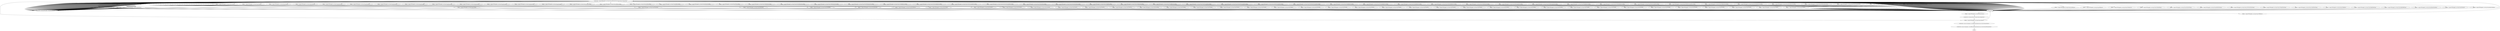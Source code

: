 digraph "" {
"virtualinvoke <wsplay.WSPlayApplet: java.lang.String getParameter(java.lang.String,java.lang.String)>";
 "virtualinvoke <wsplay.WSPlayApplet: java.lang.String getParameter(java.lang.String,java.lang.String)>"->"fieldput <wsplay.WSPlayApplet: java.lang.String WordPosList>";
 "fieldput <wsplay.WSPlayApplet: java.lang.String WordPosList>"->"goto load.r r0";
 "goto load.r r0"->"virtualinvoke <wsplay.WSPlayApplet: java.lang.String getParameter(java.lang.String,java.lang.String)>";
 "virtualinvoke <wsplay.WSPlayApplet: java.lang.String getParameter(java.lang.String,java.lang.String)>"->"fieldput <wsplay.WSPlayApplet: java.lang.String FillPosList>";
 "fieldput <wsplay.WSPlayApplet: java.lang.String FillPosList>"->"goto load.r r0";
 "goto load.r r0"->"virtualinvoke <wsplay.WSPlayApplet: java.lang.String getParameter(java.lang.String,java.lang.String)>";
 "virtualinvoke <wsplay.WSPlayApplet: java.lang.String getParameter(java.lang.String,java.lang.String)>"->"fieldput <wsplay.WSPlayApplet: java.lang.String SolveAnswers>";
 "fieldput <wsplay.WSPlayApplet: java.lang.String SolveAnswers>"->"goto load.r r0";
 "goto load.r r0"->"virtualinvoke <wsplay.WSPlayApplet: java.lang.String getParameter(java.lang.String,java.lang.String)>";
 "virtualinvoke <wsplay.WSPlayApplet: java.lang.String getParameter(java.lang.String,java.lang.String)>"->"fieldput <wsplay.WSPlayApplet: java.lang.String WordLineTypes>";
 "fieldput <wsplay.WSPlayApplet: java.lang.String WordLineTypes>"->"goto load.r r0";
 "goto load.r r0"->"virtualinvoke <wsplay.WSPlayApplet: java.lang.String getParameter(java.lang.String,java.lang.String)>";
 "virtualinvoke <wsplay.WSPlayApplet: java.lang.String getParameter(java.lang.String,java.lang.String)>"->"staticinvoke <java.lang.Integer: int parseInt(java.lang.String)>";
 "staticinvoke <java.lang.Integer: int parseInt(java.lang.String)>"->"goto load.r r0";
 "goto load.r r0"->"virtualinvoke <wsplay.WSPlayApplet: java.lang.String getParameter(java.lang.String,java.lang.String)>";
 "virtualinvoke <wsplay.WSPlayApplet: java.lang.String getParameter(java.lang.String,java.lang.String)>"->"staticinvoke <java.lang.Integer: int parseInt(java.lang.String)>";
 "staticinvoke <java.lang.Integer: int parseInt(java.lang.String)>"->"goto load.r r0";
 "goto load.r r0"->"virtualinvoke <wsplay.WSPlayApplet: java.lang.String getParameter(java.lang.String,java.lang.String)>";
 "virtualinvoke <wsplay.WSPlayApplet: java.lang.String getParameter(java.lang.String,java.lang.String)>"->"staticinvoke <java.lang.Integer: int parseInt(java.lang.String)>";
 "staticinvoke <java.lang.Integer: int parseInt(java.lang.String)>"->"goto load.r r0";
 "goto load.r r0"->"virtualinvoke <wsplay.WSPlayApplet: java.lang.String getParameter(java.lang.String,java.lang.String)>";
 "virtualinvoke <wsplay.WSPlayApplet: java.lang.String getParameter(java.lang.String,java.lang.String)>"->"staticinvoke <java.lang.Integer: int parseInt(java.lang.String)>";
 "staticinvoke <java.lang.Integer: int parseInt(java.lang.String)>"->"goto load.r r0";
 "goto load.r r0"->"virtualinvoke <wsplay.WSPlayApplet: java.lang.String getParameter(java.lang.String,java.lang.String)>";
 "virtualinvoke <wsplay.WSPlayApplet: java.lang.String getParameter(java.lang.String,java.lang.String)>"->"staticinvoke <java.lang.Integer: int parseInt(java.lang.String)>";
 "staticinvoke <java.lang.Integer: int parseInt(java.lang.String)>"->"goto load.r r0";
 "goto load.r r0"->"virtualinvoke <wsplay.WSPlayApplet: java.lang.String getParameter(java.lang.String,java.lang.String)>";
 "virtualinvoke <wsplay.WSPlayApplet: java.lang.String getParameter(java.lang.String,java.lang.String)>"->"staticinvoke <java.lang.Integer: int parseInt(java.lang.String)>";
 "staticinvoke <java.lang.Integer: int parseInt(java.lang.String)>"->"goto load.r r0";
 "goto load.r r0"->"virtualinvoke <wsplay.WSPlayApplet: java.lang.String getParameter(java.lang.String,java.lang.String)>";
 "virtualinvoke <wsplay.WSPlayApplet: java.lang.String getParameter(java.lang.String,java.lang.String)>"->"staticinvoke <java.lang.Integer: int parseInt(java.lang.String)>";
 "staticinvoke <java.lang.Integer: int parseInt(java.lang.String)>"->"goto load.r r0";
 "goto load.r r0"->"virtualinvoke <wsplay.WSPlayApplet: java.lang.String getParameter(java.lang.String,java.lang.String)>";
 "virtualinvoke <wsplay.WSPlayApplet: java.lang.String getParameter(java.lang.String,java.lang.String)>"->"staticinvoke <java.lang.Integer: int parseInt(java.lang.String)>";
 "staticinvoke <java.lang.Integer: int parseInt(java.lang.String)>"->"goto load.r r0";
 "goto load.r r0"->"virtualinvoke <wsplay.WSPlayApplet: java.lang.String getParameter(java.lang.String,java.lang.String)>";
 "virtualinvoke <wsplay.WSPlayApplet: java.lang.String getParameter(java.lang.String,java.lang.String)>"->"staticinvoke <java.lang.Integer: int parseInt(java.lang.String)>";
 "staticinvoke <java.lang.Integer: int parseInt(java.lang.String)>"->"goto load.r r0";
 "goto load.r r0"->"virtualinvoke <wsplay.WSPlayApplet: java.lang.String getParameter(java.lang.String,java.lang.String)>";
 "virtualinvoke <wsplay.WSPlayApplet: java.lang.String getParameter(java.lang.String,java.lang.String)>"->"staticinvoke <java.lang.Integer: int parseInt(java.lang.String)>";
 "staticinvoke <java.lang.Integer: int parseInt(java.lang.String)>"->"goto load.r r0";
 "goto load.r r0"->"virtualinvoke <wsplay.WSPlayApplet: java.lang.String getParameter(java.lang.String,java.lang.String)>";
 "virtualinvoke <wsplay.WSPlayApplet: java.lang.String getParameter(java.lang.String,java.lang.String)>"->"staticinvoke <java.lang.Integer: int parseInt(java.lang.String)>";
 "staticinvoke <java.lang.Integer: int parseInt(java.lang.String)>"->"goto load.r r0";
 "goto load.r r0"->"virtualinvoke <wsplay.WSPlayApplet: java.lang.String getParameter(java.lang.String,java.lang.String)>";
 "virtualinvoke <wsplay.WSPlayApplet: java.lang.String getParameter(java.lang.String,java.lang.String)>"->"staticinvoke <java.lang.Integer: int parseInt(java.lang.String)>";
 "staticinvoke <java.lang.Integer: int parseInt(java.lang.String)>"->"goto load.r r0";
 "goto load.r r0"->"virtualinvoke <wsplay.WSPlayApplet: java.lang.String getParameter(java.lang.String,java.lang.String)>";
 "virtualinvoke <wsplay.WSPlayApplet: java.lang.String getParameter(java.lang.String,java.lang.String)>"->"staticinvoke <java.lang.Integer: int parseInt(java.lang.String)>";
 "staticinvoke <java.lang.Integer: int parseInt(java.lang.String)>"->"goto load.r r0";
 "goto load.r r0"->"virtualinvoke <wsplay.WSPlayApplet: java.lang.String getParameter(java.lang.String,java.lang.String)>";
 "virtualinvoke <wsplay.WSPlayApplet: java.lang.String getParameter(java.lang.String,java.lang.String)>"->"staticinvoke <java.lang.Integer: int parseInt(java.lang.String)>";
 "staticinvoke <java.lang.Integer: int parseInt(java.lang.String)>"->"goto load.r r0";
 "goto load.r r0"->"virtualinvoke <wsplay.WSPlayApplet: java.lang.String getParameter(java.lang.String,java.lang.String)>";
 "virtualinvoke <wsplay.WSPlayApplet: java.lang.String getParameter(java.lang.String,java.lang.String)>"->"staticinvoke <java.lang.Integer: int parseInt(java.lang.String)>";
 "staticinvoke <java.lang.Integer: int parseInt(java.lang.String)>"->"goto load.r r0";
 "goto load.r r0"->"virtualinvoke <wsplay.WSPlayApplet: java.lang.String getParameter(java.lang.String,java.lang.String)>";
 "virtualinvoke <wsplay.WSPlayApplet: java.lang.String getParameter(java.lang.String,java.lang.String)>"->"staticinvoke <java.lang.Integer: int parseInt(java.lang.String)>";
 "staticinvoke <java.lang.Integer: int parseInt(java.lang.String)>"->"goto load.r r0";
 "goto load.r r0"->"virtualinvoke <wsplay.WSPlayApplet: java.lang.String getParameter(java.lang.String,java.lang.String)>";
 "virtualinvoke <wsplay.WSPlayApplet: java.lang.String getParameter(java.lang.String,java.lang.String)>"->"staticinvoke <java.lang.Integer: int parseInt(java.lang.String)>";
 "staticinvoke <java.lang.Integer: int parseInt(java.lang.String)>"->"goto load.r r0";
 "goto load.r r0"->"virtualinvoke <wsplay.WSPlayApplet: java.lang.String getParameter(java.lang.String,java.lang.String)>";
 "virtualinvoke <wsplay.WSPlayApplet: java.lang.String getParameter(java.lang.String,java.lang.String)>"->"staticinvoke <java.lang.Integer: int parseInt(java.lang.String)>";
 "staticinvoke <java.lang.Integer: int parseInt(java.lang.String)>"->"goto load.r r0";
 "goto load.r r0"->"virtualinvoke <wsplay.WSPlayApplet: java.lang.String getParameter(java.lang.String,java.lang.String)>";
 "virtualinvoke <wsplay.WSPlayApplet: java.lang.String getParameter(java.lang.String,java.lang.String)>"->"fieldput <wsplay.WSPlayApplet: java.lang.String TextColorString>";
 "fieldput <wsplay.WSPlayApplet: java.lang.String TextColorString>"->"goto load.r r0";
 "goto load.r r0"->"virtualinvoke <wsplay.WSPlayApplet: java.lang.String getParameter(java.lang.String,java.lang.String)>";
 "virtualinvoke <wsplay.WSPlayApplet: java.lang.String getParameter(java.lang.String,java.lang.String)>"->"fieldput <wsplay.WSPlayApplet: java.lang.String BackColorString>";
 "fieldput <wsplay.WSPlayApplet: java.lang.String BackColorString>"->"goto load.r r0";
 "goto load.r r0"->"virtualinvoke <wsplay.WSPlayApplet: java.lang.String getParameter(java.lang.String,java.lang.String)>";
 "virtualinvoke <wsplay.WSPlayApplet: java.lang.String getParameter(java.lang.String,java.lang.String)>"->"fieldput <wsplay.WSPlayApplet: java.lang.String SolveCircleColorString>";
 "fieldput <wsplay.WSPlayApplet: java.lang.String SolveCircleColorString>"->"goto load.r r0";
 "goto load.r r0"->"virtualinvoke <wsplay.WSPlayApplet: java.lang.String getParameter(java.lang.String,java.lang.String)>";
 "virtualinvoke <wsplay.WSPlayApplet: java.lang.String getParameter(java.lang.String,java.lang.String)>"->"fieldput <wsplay.WSPlayApplet: java.lang.String CirclingColorString>";
 "fieldput <wsplay.WSPlayApplet: java.lang.String CirclingColorString>"->"goto load.r r0";
 "goto load.r r0"->"virtualinvoke <wsplay.WSPlayApplet: java.lang.String getParameter(java.lang.String,java.lang.String)>";
 "virtualinvoke <wsplay.WSPlayApplet: java.lang.String getParameter(java.lang.String,java.lang.String)>"->"fieldput <wsplay.WSPlayApplet: java.lang.String CircledColorString>";
 "fieldput <wsplay.WSPlayApplet: java.lang.String CircledColorString>"->"goto load.r r0";
 "goto load.r r0"->"virtualinvoke <wsplay.WSPlayApplet: java.lang.String getParameter(java.lang.String,java.lang.String)>";
 "virtualinvoke <wsplay.WSPlayApplet: java.lang.String getParameter(java.lang.String,java.lang.String)>"->"staticinvoke <java.lang.Boolean: java.lang.Boolean valueOf(java.lang.String)>";
 "staticinvoke <java.lang.Boolean: java.lang.Boolean valueOf(java.lang.String)>"->"virtualinvoke <java.lang.Boolean: boolean booleanValue()>";
 "virtualinvoke <java.lang.Boolean: boolean booleanValue()>"->"goto load.r r0";
 "goto load.r r0"->"virtualinvoke <wsplay.WSPlayApplet: java.lang.String getParameter(java.lang.String,java.lang.String)>";
 "virtualinvoke <wsplay.WSPlayApplet: java.lang.String getParameter(java.lang.String,java.lang.String)>"->"staticinvoke <java.lang.Boolean: java.lang.Boolean valueOf(java.lang.String)>";
 "staticinvoke <java.lang.Boolean: java.lang.Boolean valueOf(java.lang.String)>"->"virtualinvoke <java.lang.Boolean: boolean booleanValue()>";
 "virtualinvoke <java.lang.Boolean: boolean booleanValue()>"->"goto load.r r0";
 "goto load.r r0"->"virtualinvoke <wsplay.WSPlayApplet: java.lang.String getParameter(java.lang.String,java.lang.String)>";
 "virtualinvoke <wsplay.WSPlayApplet: java.lang.String getParameter(java.lang.String,java.lang.String)>"->"staticinvoke <java.lang.Boolean: java.lang.Boolean valueOf(java.lang.String)>";
 "staticinvoke <java.lang.Boolean: java.lang.Boolean valueOf(java.lang.String)>"->"virtualinvoke <java.lang.Boolean: boolean booleanValue()>";
 "virtualinvoke <java.lang.Boolean: boolean booleanValue()>"->"goto load.r r0";
 "goto load.r r0"->"virtualinvoke <wsplay.WSPlayApplet: java.lang.String getParameter(java.lang.String,java.lang.String)>";
 "virtualinvoke <wsplay.WSPlayApplet: java.lang.String getParameter(java.lang.String,java.lang.String)>"->"staticinvoke <java.lang.Boolean: java.lang.Boolean valueOf(java.lang.String)>";
 "staticinvoke <java.lang.Boolean: java.lang.Boolean valueOf(java.lang.String)>"->"virtualinvoke <java.lang.Boolean: boolean booleanValue()>";
 "virtualinvoke <java.lang.Boolean: boolean booleanValue()>"->"goto load.r r0";
 "goto load.r r0"->"virtualinvoke <wsplay.WSPlayApplet: java.lang.String getParameter(java.lang.String,java.lang.String)>";
 "virtualinvoke <wsplay.WSPlayApplet: java.lang.String getParameter(java.lang.String,java.lang.String)>"->"staticinvoke <java.lang.Boolean: java.lang.Boolean valueOf(java.lang.String)>";
 "staticinvoke <java.lang.Boolean: java.lang.Boolean valueOf(java.lang.String)>"->"virtualinvoke <java.lang.Boolean: boolean booleanValue()>";
 "virtualinvoke <java.lang.Boolean: boolean booleanValue()>"->"goto load.r r0";
 "goto load.r r0"->"virtualinvoke <wsplay.WSPlayApplet: java.lang.String getParameter(java.lang.String,java.lang.String)>";
 "virtualinvoke <wsplay.WSPlayApplet: java.lang.String getParameter(java.lang.String,java.lang.String)>"->"staticinvoke <java.lang.Boolean: java.lang.Boolean valueOf(java.lang.String)>";
 "staticinvoke <java.lang.Boolean: java.lang.Boolean valueOf(java.lang.String)>"->"virtualinvoke <java.lang.Boolean: boolean booleanValue()>";
 "virtualinvoke <java.lang.Boolean: boolean booleanValue()>"->"goto load.r r0";
 "goto load.r r0"->"virtualinvoke <wsplay.WSPlayApplet: java.lang.String getParameter(java.lang.String,java.lang.String)>";
 "virtualinvoke <wsplay.WSPlayApplet: java.lang.String getParameter(java.lang.String,java.lang.String)>"->"staticinvoke <java.lang.Boolean: java.lang.Boolean valueOf(java.lang.String)>";
 "staticinvoke <java.lang.Boolean: java.lang.Boolean valueOf(java.lang.String)>"->"virtualinvoke <java.lang.Boolean: boolean booleanValue()>";
 "virtualinvoke <java.lang.Boolean: boolean booleanValue()>"->"goto load.r r0";
 "goto load.r r0"->"virtualinvoke <wsplay.WSPlayApplet: java.lang.String getParameter(java.lang.String,java.lang.String)>";
 "virtualinvoke <wsplay.WSPlayApplet: java.lang.String getParameter(java.lang.String,java.lang.String)>"->"staticinvoke <java.lang.Boolean: java.lang.Boolean valueOf(java.lang.String)>";
 "staticinvoke <java.lang.Boolean: java.lang.Boolean valueOf(java.lang.String)>"->"virtualinvoke <java.lang.Boolean: boolean booleanValue()>";
 "virtualinvoke <java.lang.Boolean: boolean booleanValue()>"->"goto load.r r0";
 "goto load.r r0"->"virtualinvoke <wsplay.WSPlayApplet: java.lang.String getParameter(java.lang.String,java.lang.String)>";
 "virtualinvoke <wsplay.WSPlayApplet: java.lang.String getParameter(java.lang.String,java.lang.String)>"->"staticinvoke <java.lang.Boolean: java.lang.Boolean valueOf(java.lang.String)>";
 "staticinvoke <java.lang.Boolean: java.lang.Boolean valueOf(java.lang.String)>"->"virtualinvoke <java.lang.Boolean: boolean booleanValue()>";
 "virtualinvoke <java.lang.Boolean: boolean booleanValue()>"->"goto load.r r0";
 "goto load.r r0"->"virtualinvoke <wsplay.WSPlayApplet: java.lang.String getParameter(java.lang.String,java.lang.String)>";
 "virtualinvoke <wsplay.WSPlayApplet: java.lang.String getParameter(java.lang.String,java.lang.String)>"->"staticinvoke <java.lang.Boolean: java.lang.Boolean valueOf(java.lang.String)>";
 "staticinvoke <java.lang.Boolean: java.lang.Boolean valueOf(java.lang.String)>"->"virtualinvoke <java.lang.Boolean: boolean booleanValue()>";
 "virtualinvoke <java.lang.Boolean: boolean booleanValue()>"->"goto load.r r0";
 "goto load.r r0"->"virtualinvoke <wsplay.WSPlayApplet: java.lang.String getParameter(java.lang.String,java.lang.String)>";
 "virtualinvoke <wsplay.WSPlayApplet: java.lang.String getParameter(java.lang.String,java.lang.String)>"->"staticinvoke <java.lang.Boolean: java.lang.Boolean valueOf(java.lang.String)>";
 "staticinvoke <java.lang.Boolean: java.lang.Boolean valueOf(java.lang.String)>"->"virtualinvoke <java.lang.Boolean: boolean booleanValue()>";
 "virtualinvoke <java.lang.Boolean: boolean booleanValue()>"->"goto load.r r0";
 "goto load.r r0"->"virtualinvoke <wsplay.WSPlayApplet: java.lang.String getParameter(java.lang.String,java.lang.String)>";
 "virtualinvoke <wsplay.WSPlayApplet: java.lang.String getParameter(java.lang.String,java.lang.String)>"->"staticinvoke <java.lang.Boolean: java.lang.Boolean valueOf(java.lang.String)>";
 "staticinvoke <java.lang.Boolean: java.lang.Boolean valueOf(java.lang.String)>"->"virtualinvoke <java.lang.Boolean: boolean booleanValue()>";
 "virtualinvoke <java.lang.Boolean: boolean booleanValue()>"->"goto load.r r0";
 "goto load.r r0"->"virtualinvoke <wsplay.WSPlayApplet: java.lang.String getParameter(java.lang.String,java.lang.String)>";
 "virtualinvoke <wsplay.WSPlayApplet: java.lang.String getParameter(java.lang.String,java.lang.String)>"->"staticinvoke <java.lang.Integer: int parseInt(java.lang.String)>";
 "staticinvoke <java.lang.Integer: int parseInt(java.lang.String)>"->"goto load.r r0";
 "goto load.r r0"->"virtualinvoke <wsplay.WSPlayApplet: java.lang.String getParameter(java.lang.String,java.lang.String)>";
 "virtualinvoke <wsplay.WSPlayApplet: java.lang.String getParameter(java.lang.String,java.lang.String)>"->"staticinvoke <java.lang.Integer: int parseInt(java.lang.String)>";
 "staticinvoke <java.lang.Integer: int parseInt(java.lang.String)>"->"goto load.r r0";
 "goto load.r r0"->"virtualinvoke <wsplay.WSPlayApplet: java.lang.String getParameter(java.lang.String,java.lang.String)>";
 "virtualinvoke <wsplay.WSPlayApplet: java.lang.String getParameter(java.lang.String,java.lang.String)>"->"staticinvoke <java.lang.Integer: int parseInt(java.lang.String)>";
 "staticinvoke <java.lang.Integer: int parseInt(java.lang.String)>"->"goto load.r r0";
 "goto load.r r0"->"virtualinvoke <wsplay.WSPlayApplet: java.lang.String getParameter(java.lang.String,java.lang.String)>";
 "virtualinvoke <wsplay.WSPlayApplet: java.lang.String getParameter(java.lang.String,java.lang.String)>"->"staticinvoke <java.lang.Integer: int parseInt(java.lang.String)>";
 "staticinvoke <java.lang.Integer: int parseInt(java.lang.String)>"->"goto load.r r0";
 "goto load.r r0"->"virtualinvoke <wsplay.WSPlayApplet: java.lang.String getParameter(java.lang.String,java.lang.String)>";
 "virtualinvoke <wsplay.WSPlayApplet: java.lang.String getParameter(java.lang.String,java.lang.String)>"->"staticinvoke <java.lang.Integer: int parseInt(java.lang.String)>";
 "staticinvoke <java.lang.Integer: int parseInt(java.lang.String)>"->"goto load.r r0";
 "goto load.r r0"->"virtualinvoke <wsplay.WSPlayApplet: java.lang.String getParameter(java.lang.String,java.lang.String)>";
 "virtualinvoke <wsplay.WSPlayApplet: java.lang.String getParameter(java.lang.String,java.lang.String)>"->"fieldput <wsplay.WSPlayApplet: java.lang.String WinAddress>";
 "fieldput <wsplay.WSPlayApplet: java.lang.String WinAddress>"->"goto load.r r0";
 "goto load.r r0"->"virtualinvoke <wsplay.WSPlayApplet: java.lang.String getParameter(java.lang.String,java.lang.String)>";
 "virtualinvoke <wsplay.WSPlayApplet: java.lang.String getParameter(java.lang.String,java.lang.String)>"->"staticinvoke <java.lang.Integer: int parseInt(java.lang.String)>";
 "staticinvoke <java.lang.Integer: int parseInt(java.lang.String)>"->"goto load.r r0";
 "goto load.r r0"->"virtualinvoke <wsplay.WSPlayApplet: java.lang.String getParameter(java.lang.String,java.lang.String)>";
 "virtualinvoke <wsplay.WSPlayApplet: java.lang.String getParameter(java.lang.String,java.lang.String)>"->"fieldput <wsplay.WSPlayApplet: java.lang.String Sentence>";
 "fieldput <wsplay.WSPlayApplet: java.lang.String Sentence>"->"goto load.r r0";
 "goto load.r r0"->"virtualinvoke <wsplay.WSPlayApplet: java.lang.String getParameter(java.lang.String,java.lang.String)>";
 "virtualinvoke <wsplay.WSPlayApplet: java.lang.String getParameter(java.lang.String,java.lang.String)>"->"fieldput <wsplay.WSPlayApplet: java.lang.String RegDateAString>";
 "fieldput <wsplay.WSPlayApplet: java.lang.String RegDateAString>"->"goto load.r r0";
 "goto load.r r0"->"virtualinvoke <wsplay.WSPlayApplet: java.lang.String getParameter(java.lang.String,java.lang.String)>";
 "virtualinvoke <wsplay.WSPlayApplet: java.lang.String getParameter(java.lang.String,java.lang.String)>"->"fieldput <wsplay.WSPlayApplet: java.lang.String RegDateBString>";
 "fieldput <wsplay.WSPlayApplet: java.lang.String RegDateBString>"->"goto load.r r0";
 "goto load.r r0"->"virtualinvoke <wsplay.WSPlayApplet: java.lang.String getParameter(java.lang.String,java.lang.String)>";
 "virtualinvoke <wsplay.WSPlayApplet: java.lang.String getParameter(java.lang.String,java.lang.String)>"->"fieldput <wsplay.WSPlayApplet: java.lang.String RegistrationName>";
 "fieldput <wsplay.WSPlayApplet: java.lang.String RegistrationName>"->"goto load.r r0";
 "goto load.r r0"->"virtualinvoke <wsplay.WSPlayApplet: java.lang.String getParameter(java.lang.String,java.lang.String)>";
 "virtualinvoke <wsplay.WSPlayApplet: java.lang.String getParameter(java.lang.String,java.lang.String)>"->"fieldput <wsplay.WSPlayApplet: java.lang.String Passcode>";
 "fieldput <wsplay.WSPlayApplet: java.lang.String Passcode>"->"goto load.r r0";
 "goto load.r r0"->"virtualinvoke <wsplay.WSPlayApplet: java.lang.String getParameter(java.lang.String,java.lang.String)>";
 "virtualinvoke <wsplay.WSPlayApplet: java.lang.String getParameter(java.lang.String,java.lang.String)>"->"fieldput <wsplay.WSPlayApplet: java.lang.String BasePuzzleName>";
 "fieldput <wsplay.WSPlayApplet: java.lang.String BasePuzzleName>"->"goto load.r r0";
 "goto load.r r0"->"virtualinvoke <wsplay.WSPlayApplet: java.lang.String getParameter(java.lang.String,java.lang.String)>";
 "virtualinvoke <wsplay.WSPlayApplet: java.lang.String getParameter(java.lang.String,java.lang.String)>"->"fieldput <wsplay.WSPlayApplet: java.lang.String WinFile>";
 "fieldput <wsplay.WSPlayApplet: java.lang.String WinFile>"->"goto load.r r0";
 "goto load.r r0"->"virtualinvoke <wsplay.WSPlayApplet: java.lang.String getParameter(java.lang.String,java.lang.String)>";
 "virtualinvoke <wsplay.WSPlayApplet: java.lang.String getParameter(java.lang.String,java.lang.String)>"->"fieldput <wsplay.WSPlayApplet: java.lang.String PointerFile>";
 "fieldput <wsplay.WSPlayApplet: java.lang.String PointerFile>"->"goto load.r r0";
 "goto load.r r0"->"virtualinvoke <wsplay.WSPlayApplet: java.lang.String getParameter(java.lang.String,java.lang.String)>";
 "virtualinvoke <wsplay.WSPlayApplet: java.lang.String getParameter(java.lang.String,java.lang.String)>"->"fieldput <wsplay.WSPlayApplet: java.lang.String AudioOnFile>";
 "fieldput <wsplay.WSPlayApplet: java.lang.String AudioOnFile>"->"goto load.r r0";
 "goto load.r r0"->"virtualinvoke <wsplay.WSPlayApplet: java.lang.String getParameter(java.lang.String,java.lang.String)>";
 "virtualinvoke <wsplay.WSPlayApplet: java.lang.String getParameter(java.lang.String,java.lang.String)>"->"fieldput <wsplay.WSPlayApplet: java.lang.String AudioOffFile>";
 "fieldput <wsplay.WSPlayApplet: java.lang.String AudioOffFile>"->"goto load.r r0";
 "goto load.r r0"->"virtualinvoke <wsplay.WSPlayApplet: java.lang.String getParameter(java.lang.String,java.lang.String)>";
 "virtualinvoke <wsplay.WSPlayApplet: java.lang.String getParameter(java.lang.String,java.lang.String)>"->"fieldput <wsplay.WSPlayApplet: java.lang.String AboutFile>";
 "fieldput <wsplay.WSPlayApplet: java.lang.String AboutFile>"->"goto load.r r0";
 "goto load.r r0"->"virtualinvoke <wsplay.WSPlayApplet: java.lang.String getParameter(java.lang.String,java.lang.String)>";
 "virtualinvoke <wsplay.WSPlayApplet: java.lang.String getParameter(java.lang.String,java.lang.String)>"->"staticinvoke <java.lang.Integer: int parseInt(java.lang.String)>";
 "staticinvoke <java.lang.Integer: int parseInt(java.lang.String)>"->"goto load.r r0";
 "goto load.r r0"->"fieldget <wsplay.WSPlayApplet: java.lang.String WSPAddress>";
 "fieldget <wsplay.WSPlayApplet: java.lang.String WSPAddress>"->"virtualinvoke <wsplay.WSPlayApplet: java.lang.String getParameter(java.lang.String,java.lang.String)>";
 "virtualinvoke <wsplay.WSPlayApplet: java.lang.String getParameter(java.lang.String,java.lang.String)>"->"fieldput <wsplay.WSPlayApplet: java.lang.String AboutAddress>";
 "fieldput <wsplay.WSPlayApplet: java.lang.String AboutAddress>"->"goto load.r r0";
 "goto load.r r0"->"virtualinvoke <wsplay.WSPlayApplet: java.lang.String getParameter(java.lang.String,java.lang.String)>";
 "virtualinvoke <wsplay.WSPlayApplet: java.lang.String getParameter(java.lang.String,java.lang.String)>"->"fieldput <wsplay.WSPlayApplet: java.lang.String TextPAS>";
 "fieldput <wsplay.WSPlayApplet: java.lang.String TextPAS>"->"goto load.r r0";
 "goto load.r r0"->"virtualinvoke <wsplay.WSPlayApplet: java.lang.String getParameter(java.lang.String,java.lang.String)>";
 "virtualinvoke <wsplay.WSPlayApplet: java.lang.String getParameter(java.lang.String,java.lang.String)>"->"fieldput <wsplay.WSPlayApplet: java.lang.String TextPZI>";
 "fieldput <wsplay.WSPlayApplet: java.lang.String TextPZI>"->"goto load.r r0";
 "goto load.r r0"->"virtualinvoke <wsplay.WSPlayApplet: java.lang.String getParameter(java.lang.String,java.lang.String)>";
 "virtualinvoke <wsplay.WSPlayApplet: java.lang.String getParameter(java.lang.String,java.lang.String)>"->"fieldput <wsplay.WSPlayApplet: java.lang.String TextNTI>";
 "fieldput <wsplay.WSPlayApplet: java.lang.String TextNTI>"->"goto load.r r0";
 "goto load.r r0"->"virtualinvoke <wsplay.WSPlayApplet: java.lang.String getParameter(java.lang.String,java.lang.String)>";
 "virtualinvoke <wsplay.WSPlayApplet: java.lang.String getParameter(java.lang.String,java.lang.String)>"->"fieldput <wsplay.WSPlayApplet: java.lang.String TextWAF>";
 "fieldput <wsplay.WSPlayApplet: java.lang.String TextWAF>"->"goto load.r r0";
 "goto load.r r0"->"virtualinvoke <wsplay.WSPlayApplet: java.lang.String getParameter(java.lang.String,java.lang.String)>";
 "virtualinvoke <wsplay.WSPlayApplet: java.lang.String getParameter(java.lang.String,java.lang.String)>"->"fieldput <wsplay.WSPlayApplet: java.lang.String TextSVI>";
 "fieldput <wsplay.WSPlayApplet: java.lang.String TextSVI>"->"goto load.r r0";
 "goto load.r r0"->"virtualinvoke <wsplay.WSPlayApplet: java.lang.String getParameter(java.lang.String,java.lang.String)>";
 "virtualinvoke <wsplay.WSPlayApplet: java.lang.String getParameter(java.lang.String,java.lang.String)>"->"fieldput <wsplay.WSPlayApplet: java.lang.String TextOWS>";
 "fieldput <wsplay.WSPlayApplet: java.lang.String TextOWS>"->"goto load.r r0";
 "goto load.r r0"->"virtualinvoke <wsplay.WSPlayApplet: java.lang.String getParameter(java.lang.String,java.lang.String)>";
 "virtualinvoke <wsplay.WSPlayApplet: java.lang.String getParameter(java.lang.String,java.lang.String)>"->"fieldput <wsplay.WSPlayApplet: java.lang.String TextWUS>";
 "fieldput <wsplay.WSPlayApplet: java.lang.String TextWUS>"->"goto load.r r0";
 "goto load.r r0"->"virtualinvoke <wsplay.WSPlayApplet: java.lang.String getParameter(java.lang.String,java.lang.String)>";
 "virtualinvoke <wsplay.WSPlayApplet: java.lang.String getParameter(java.lang.String,java.lang.String)>"->"fieldput <wsplay.WSPlayApplet: java.lang.String TextSPA>";
 "fieldput <wsplay.WSPlayApplet: java.lang.String TextSPA>"->"goto load.r r0";
 "goto load.r r0"->"virtualinvoke <wsplay.WSPlayApplet: java.lang.String getParameter(java.lang.String,java.lang.String)>";
 "virtualinvoke <wsplay.WSPlayApplet: java.lang.String getParameter(java.lang.String,java.lang.String)>"->"fieldput <wsplay.WSPlayApplet: java.lang.String TextSBP>";
 "fieldput <wsplay.WSPlayApplet: java.lang.String TextSBP>"->"goto load.r r0";
 "goto load.r r0"->"virtualinvoke <wsplay.WSPlayApplet: java.lang.String getParameter(java.lang.String,java.lang.String)>";
 "virtualinvoke <wsplay.WSPlayApplet: java.lang.String getParameter(java.lang.String,java.lang.String)>"->"fieldput <wsplay.WSPlayApplet: java.lang.String TextAOL>";
 "fieldput <wsplay.WSPlayApplet: java.lang.String TextAOL>"->"goto load.r r0";
 "goto load.r r0"->"virtualinvoke <wsplay.WSPlayApplet: java.lang.String getParameter(java.lang.String,java.lang.String)>";
 "virtualinvoke <wsplay.WSPlayApplet: java.lang.String getParameter(java.lang.String,java.lang.String)>"->"fieldput <wsplay.WSPlayApplet: java.lang.String TextSLS>";
 "fieldput <wsplay.WSPlayApplet: java.lang.String TextSLS>"->"goto load.r r0";
 "goto load.r r0"->"virtualinvoke <wsplay.WSPlayApplet: java.lang.String getParameter(java.lang.String,java.lang.String)>";
 "virtualinvoke <wsplay.WSPlayApplet: java.lang.String getParameter(java.lang.String,java.lang.String)>"->"fieldput <wsplay.WSPlayApplet: java.lang.String TextSBU>";
 "fieldput <wsplay.WSPlayApplet: java.lang.String TextSBU>"->"goto load.r r0";
 "goto load.r r0"->"virtualinvoke <wsplay.WSPlayApplet: java.lang.String getParameter(java.lang.String,java.lang.String)>";
 "virtualinvoke <wsplay.WSPlayApplet: java.lang.String getParameter(java.lang.String,java.lang.String)>"->"fieldput <wsplay.WSPlayApplet: java.lang.String TextELV>";
 "fieldput <wsplay.WSPlayApplet: java.lang.String TextELV>"->"goto load.r r0";
 "goto load.r r0"->"virtualinvoke <wsplay.WSPlayApplet: java.lang.String getParameter(java.lang.String,java.lang.String)>";
 "virtualinvoke <wsplay.WSPlayApplet: java.lang.String getParameter(java.lang.String,java.lang.String)>"->"fieldput <wsplay.WSPlayApplet: java.lang.String TextSWH>";
 "fieldput <wsplay.WSPlayApplet: java.lang.String TextSWH>"->"goto load.r r0";
 "goto load.r r0"->"virtualinvoke <wsplay.WSPlayApplet: java.lang.String getParameter(java.lang.String,java.lang.String)>";
 "virtualinvoke <wsplay.WSPlayApplet: java.lang.String getParameter(java.lang.String,java.lang.String)>"->"fieldput <wsplay.WSPlayApplet: java.lang.String TextSFR>";
 "fieldput <wsplay.WSPlayApplet: java.lang.String TextSFR>"->"goto load.r r0";
 "goto load.r r0"->"virtualinvoke <wsplay.WSPlayApplet: java.lang.String getParameter(java.lang.String,java.lang.String)>";
 "virtualinvoke <wsplay.WSPlayApplet: java.lang.String getParameter(java.lang.String,java.lang.String)>"->"fieldput <wsplay.WSPlayApplet: java.lang.String TextFOW>";
 "fieldput <wsplay.WSPlayApplet: java.lang.String TextFOW>"->"goto load.r r0";
 "goto load.r r0"->"virtualinvoke <wsplay.WSPlayApplet: java.lang.String getParameter(java.lang.String,java.lang.String)>";
 "virtualinvoke <wsplay.WSPlayApplet: java.lang.String getParameter(java.lang.String,java.lang.String)>"->"fieldput <wsplay.WSPlayApplet: java.lang.String TextAFW>";
 "fieldput <wsplay.WSPlayApplet: java.lang.String TextAFW>"->"goto load.r r0";
 "goto load.r r0"->"virtualinvoke <wsplay.WSPlayApplet: java.lang.String getParameter(java.lang.String,java.lang.String)>";
 "virtualinvoke <wsplay.WSPlayApplet: java.lang.String getParameter(java.lang.String,java.lang.String)>"->"fieldput <wsplay.WSPlayApplet: java.lang.String TextNCW>";
 "fieldput <wsplay.WSPlayApplet: java.lang.String TextNCW>"->"goto load.r r0";
 "goto load.r r0"->"virtualinvoke <wsplay.WSPlayApplet: java.lang.String getParameter(java.lang.String,java.lang.String)>";
 "virtualinvoke <wsplay.WSPlayApplet: java.lang.String getParameter(java.lang.String,java.lang.String)>"->"fieldput <wsplay.WSPlayApplet: java.lang.String TextLOP>";
 "fieldput <wsplay.WSPlayApplet: java.lang.String TextLOP>"->"goto load.r r0";
 "goto load.r r0"->"virtualinvoke <wsplay.WSPlayApplet: java.lang.String getParameter(java.lang.String,java.lang.String)>";
 "virtualinvoke <wsplay.WSPlayApplet: java.lang.String getParameter(java.lang.String,java.lang.String)>"->"fieldput <wsplay.WSPlayApplet: java.lang.String TextISC>";
 "fieldput <wsplay.WSPlayApplet: java.lang.String TextISC>"->"goto load.r r0";
 "goto load.r r0"->"virtualinvoke <wsplay.WSPlayApplet: java.lang.String getParameter(java.lang.String,java.lang.String)>";
 "virtualinvoke <wsplay.WSPlayApplet: java.lang.String getParameter(java.lang.String,java.lang.String)>"->"fieldput <wsplay.WSPlayApplet: java.lang.String TextPTS>";
 "fieldput <wsplay.WSPlayApplet: java.lang.String TextPTS>"->"goto load.r r0";
 "goto load.r r0"->"virtualinvoke <wsplay.WSPlayApplet: java.lang.String getParameter(java.lang.String,java.lang.String)>";
 "virtualinvoke <wsplay.WSPlayApplet: java.lang.String getParameter(java.lang.String,java.lang.String)>"->"fieldput <wsplay.WSPlayApplet: java.lang.String TextPAU>";
 "fieldput <wsplay.WSPlayApplet: java.lang.String TextPAU>"->"goto load.r r0";
 "goto load.r r0"->"virtualinvoke <wsplay.WSPlayApplet: java.lang.String getParameter(java.lang.String,java.lang.String)>";
 "virtualinvoke <wsplay.WSPlayApplet: java.lang.String getParameter(java.lang.String,java.lang.String)>"->"fieldput <wsplay.WSPlayApplet: java.lang.String TextTIM>";
 "fieldput <wsplay.WSPlayApplet: java.lang.String TextTIM>"->"goto load.r r0";
 "goto load.r r0"->"virtualinvoke <wsplay.WSPlayApplet: java.lang.String getParameter(java.lang.String,java.lang.String)>";
 "virtualinvoke <wsplay.WSPlayApplet: java.lang.String getParameter(java.lang.String,java.lang.String)>"->"fieldput <wsplay.WSPlayApplet: java.lang.String TextJNP>";
 "fieldput <wsplay.WSPlayApplet: java.lang.String TextJNP>"->"goto load.r r0";
 "goto load.r r0"->"virtualinvoke <wsplay.WSPlayApplet: java.lang.String getParameter(java.lang.String,java.lang.String)>";
 "virtualinvoke <wsplay.WSPlayApplet: java.lang.String getParameter(java.lang.String,java.lang.String)>"->"fieldput <wsplay.WSPlayApplet: java.lang.String TextINP>";
 "fieldput <wsplay.WSPlayApplet: java.lang.String TextINP>"->"goto load.r r0";
 "goto load.r r0"->"virtualinvoke <wsplay.WSPlayApplet: java.lang.String getParameter(java.lang.String,java.lang.String)>";
 "virtualinvoke <wsplay.WSPlayApplet: java.lang.String getParameter(java.lang.String,java.lang.String)>"->"fieldput <wsplay.WSPlayApplet: java.lang.String TextWFN>";
 "fieldput <wsplay.WSPlayApplet: java.lang.String TextWFN>"->"goto load.r r0";
 "goto load.r r0"->"virtualinvoke <wsplay.WSPlayApplet: java.lang.String getParameter(java.lang.String,java.lang.String)>";
 "virtualinvoke <wsplay.WSPlayApplet: java.lang.String getParameter(java.lang.String,java.lang.String)>"->"fieldput <wsplay.WSPlayApplet: java.lang.String TextWFA>";
 "fieldput <wsplay.WSPlayApplet: java.lang.String TextWFA>"->"goto load.r r0";
 "goto load.r r0"->"virtualinvoke <wsplay.WSPlayApplet: java.lang.String getParameter(java.lang.String,java.lang.String)>";
 "virtualinvoke <wsplay.WSPlayApplet: java.lang.String getParameter(java.lang.String,java.lang.String)>"->"fieldput <wsplay.WSPlayApplet: java.lang.String TextWFP>";
 "fieldput <wsplay.WSPlayApplet: java.lang.String TextWFP>"->"goto load.r r0";
 "goto load.r r0"->"virtualinvoke <wsplay.WSPlayApplet: java.lang.String getParameter(java.lang.String,java.lang.String)>";
 "virtualinvoke <wsplay.WSPlayApplet: java.lang.String getParameter(java.lang.String,java.lang.String)>"->"fieldput <wsplay.WSPlayApplet: java.lang.String TextSON>";
 "fieldput <wsplay.WSPlayApplet: java.lang.String TextSON>"->"goto load.r r0";
 "goto load.r r0"->"virtualinvoke <wsplay.WSPlayApplet: java.lang.String getParameter(java.lang.String,java.lang.String)>";
 "virtualinvoke <wsplay.WSPlayApplet: java.lang.String getParameter(java.lang.String,java.lang.String)>"->"fieldput <wsplay.WSPlayApplet: java.lang.String TextSOF>";
 "fieldput <wsplay.WSPlayApplet: java.lang.String TextSOF>"->"goto load.r r0";
 "goto load.r r0"->"virtualinvoke <wsplay.WSPlayApplet: java.lang.String getParameter(java.lang.String,java.lang.String)>";
 "virtualinvoke <wsplay.WSPlayApplet: java.lang.String getParameter(java.lang.String,java.lang.String)>"->"fieldput <wsplay.WSPlayApplet: java.lang.String TextHSS>";
 "fieldput <wsplay.WSPlayApplet: java.lang.String TextHSS>"->"goto load.r r0";
 "goto load.r r0"->"virtualinvoke <wsplay.WSPlayApplet: java.lang.String getParameter(java.lang.String,java.lang.String)>";
 "virtualinvoke <wsplay.WSPlayApplet: java.lang.String getParameter(java.lang.String,java.lang.String)>"->"fieldput <wsplay.WSPlayApplet: java.lang.String TextHSN>";
 "fieldput <wsplay.WSPlayApplet: java.lang.String TextHSN>"->"goto load.r r0";
 "goto load.r r0"->"virtualinvoke <wsplay.WSPlayApplet: java.lang.String getParameter(java.lang.String,java.lang.String)>";
 "virtualinvoke <wsplay.WSPlayApplet: java.lang.String getParameter(java.lang.String,java.lang.String)>"->"fieldput <wsplay.WSPlayApplet: java.lang.String TextIN1>";
 "fieldput <wsplay.WSPlayApplet: java.lang.String TextIN1>"->"goto load.r r0";
 "goto load.r r0"->"virtualinvoke <wsplay.WSPlayApplet: java.lang.String getParameter(java.lang.String,java.lang.String)>";
 "virtualinvoke <wsplay.WSPlayApplet: java.lang.String getParameter(java.lang.String,java.lang.String)>"->"fieldput <wsplay.WSPlayApplet: java.lang.String TextIN2>";
 "fieldput <wsplay.WSPlayApplet: java.lang.String TextIN2>"->"goto load.r r0";
 "goto load.r r0"->"virtualinvoke <wsplay.WSPlayApplet: java.lang.String getParameter(java.lang.String,java.lang.String)>";
 "virtualinvoke <wsplay.WSPlayApplet: java.lang.String getParameter(java.lang.String,java.lang.String)>"->"fieldput <wsplay.WSPlayApplet: java.lang.String TextIN3>";
 "fieldput <wsplay.WSPlayApplet: java.lang.String TextIN3>"->"goto load.r r0";
 "goto load.r r0"->"virtualinvoke <wsplay.WSPlayApplet: java.lang.String getParameter(java.lang.String,java.lang.String)>";
 "virtualinvoke <wsplay.WSPlayApplet: java.lang.String getParameter(java.lang.String,java.lang.String)>"->"fieldput <wsplay.WSPlayApplet: java.lang.String TextPCB>";
 "fieldput <wsplay.WSPlayApplet: java.lang.String TextPCB>"->"goto load.r r0";
 "goto load.r r0"->"virtualinvoke <wsplay.WSPlayApplet: java.lang.String getParameter(java.lang.String,java.lang.String)>";
 "virtualinvoke <wsplay.WSPlayApplet: java.lang.String getParameter(java.lang.String,java.lang.String)>"->"fieldput <wsplay.WSPlayApplet: java.lang.String ErrorWIN>";
 "fieldput <wsplay.WSPlayApplet: java.lang.String ErrorWIN>"->"goto load.r r0";
 "goto load.r r0"->"virtualinvoke <wsplay.WSPlayApplet: java.lang.String getParameter(java.lang.String,java.lang.String)>";
 "virtualinvoke <wsplay.WSPlayApplet: java.lang.String getParameter(java.lang.String,java.lang.String)>"->"fieldput <wsplay.WSPlayApplet: java.lang.String ErrorNOT>";
 "fieldput <wsplay.WSPlayApplet: java.lang.String ErrorNOT>"->"goto load.r r0";
 "goto load.r r0"->"virtualinvoke <wsplay.WSPlayApplet: java.lang.String getParameter(java.lang.String,java.lang.String)>";
 "virtualinvoke <wsplay.WSPlayApplet: java.lang.String getParameter(java.lang.String,java.lang.String)>"->"fieldput <wsplay.WSPlayApplet: java.lang.String ErrorPUZ>";
 "fieldput <wsplay.WSPlayApplet: java.lang.String ErrorPUZ>"->"goto load.r r0";
 "goto load.r r0"->"virtualinvoke <wsplay.WSPlayApplet: java.lang.String getParameter(java.lang.String,java.lang.String)>";
 "virtualinvoke <wsplay.WSPlayApplet: java.lang.String getParameter(java.lang.String,java.lang.String)>"->"fieldput <wsplay.WSPlayApplet: java.lang.String ErrorABT>";
 "fieldput <wsplay.WSPlayApplet: java.lang.String ErrorABT>"->"goto load.r r0";
 "goto load.r r0"->"virtualinvoke <wsplay.WSPlayApplet: java.lang.String getParameter(java.lang.String,java.lang.String)>";
 "virtualinvoke <wsplay.WSPlayApplet: java.lang.String getParameter(java.lang.String,java.lang.String)>"->"fieldput <wsplay.WSPlayApplet: java.lang.String ErrorCOR>";
 "fieldput <wsplay.WSPlayApplet: java.lang.String ErrorCOR>"->"goto load.r r0";
 "goto load.r r0"->"virtualinvoke <wsplay.WSPlayApplet: java.lang.String getParameter(java.lang.String,java.lang.String)>";
 "virtualinvoke <wsplay.WSPlayApplet: java.lang.String getParameter(java.lang.String,java.lang.String)>"->"fieldput <wsplay.WSPlayApplet: java.lang.String ErrorPNL>";
 "fieldput <wsplay.WSPlayApplet: java.lang.String ErrorPNL>"->"goto load.r r0";
 "goto load.r r0"->"virtualinvoke <wsplay.WSPlayApplet: java.lang.String getParameter(java.lang.String,java.lang.String)>";
 "virtualinvoke <wsplay.WSPlayApplet: java.lang.String getParameter(java.lang.String,java.lang.String)>"->"fieldput <wsplay.WSPlayApplet: java.lang.String ErrorGNL>";
 "fieldput <wsplay.WSPlayApplet: java.lang.String ErrorGNL>"->"goto load.r r0";
 "goto load.r r0"->"virtualinvoke <wsplay.WSPlayApplet: java.lang.String getParameter(java.lang.String,java.lang.String)>";
 "virtualinvoke <wsplay.WSPlayApplet: java.lang.String getParameter(java.lang.String,java.lang.String)>"->"fieldput <wsplay.WSPlayApplet: java.lang.String ErrorTNL>";
 "fieldput <wsplay.WSPlayApplet: java.lang.String ErrorTNL>"->"goto load.r r0";
 "goto load.r r0"->"virtualinvoke <wsplay.WSPlayApplet: java.lang.String getParameter(java.lang.String,java.lang.String)>";
 "virtualinvoke <wsplay.WSPlayApplet: java.lang.String getParameter(java.lang.String,java.lang.String)>"->"fieldput <wsplay.WSPlayApplet: java.lang.String ErrorANL>";
 "fieldput <wsplay.WSPlayApplet: java.lang.String ErrorANL>"->"goto load.r r0";
 "goto load.r r0"->"virtualinvoke <wsplay.WSPlayApplet: java.lang.String getParameter(java.lang.String,java.lang.String)>";
 "virtualinvoke <wsplay.WSPlayApplet: java.lang.String getParameter(java.lang.String,java.lang.String)>"->"staticinvoke <java.lang.Boolean: java.lang.Boolean valueOf(java.lang.String)>";
 "staticinvoke <java.lang.Boolean: java.lang.Boolean valueOf(java.lang.String)>"->"virtualinvoke <java.lang.Boolean: boolean booleanValue()>";
 "virtualinvoke <java.lang.Boolean: boolean booleanValue()>"->"goto load.r r0";
 "goto load.r r0"->"virtualinvoke <wsplay.WSPlayApplet: java.lang.String getParameter(java.lang.String,java.lang.String)>";
 "virtualinvoke <wsplay.WSPlayApplet: java.lang.String getParameter(java.lang.String,java.lang.String)>"->"fieldput <wsplay.WSPlayApplet: java.lang.String CircleSoundFile>";
 "fieldput <wsplay.WSPlayApplet: java.lang.String CircleSoundFile>"->"goto load.r r0";
 "goto load.r r0"->"virtualinvoke <wsplay.WSPlayApplet: java.lang.String getParameter(java.lang.String,java.lang.String)>";
 "virtualinvoke <wsplay.WSPlayApplet: java.lang.String getParameter(java.lang.String,java.lang.String)>"->"fieldput <wsplay.WSPlayApplet: java.lang.String SliderSoundFile>";
 "fieldput <wsplay.WSPlayApplet: java.lang.String SliderSoundFile>"->"goto load.r r0";
 "goto load.r r0"->"virtualinvoke <wsplay.WSPlayApplet: java.lang.String getParameter(java.lang.String,java.lang.String)>";
 "virtualinvoke <wsplay.WSPlayApplet: java.lang.String getParameter(java.lang.String,java.lang.String)>"->"fieldput <wsplay.WSPlayApplet: java.lang.String GoodSoundFile>";
 "fieldput <wsplay.WSPlayApplet: java.lang.String GoodSoundFile>"->"goto load.r r0";
 "goto load.r r0"->"virtualinvoke <wsplay.WSPlayApplet: java.lang.String getParameter(java.lang.String,java.lang.String)>";
 "virtualinvoke <wsplay.WSPlayApplet: java.lang.String getParameter(java.lang.String,java.lang.String)>"->"fieldput <wsplay.WSPlayApplet: java.lang.String BadSoundFile>";
 "fieldput <wsplay.WSPlayApplet: java.lang.String BadSoundFile>"->"goto load.r r0";
 "goto load.r r0"->"virtualinvoke <wsplay.WSPlayApplet: java.lang.String getParameter(java.lang.String,java.lang.String)>";
 "virtualinvoke <wsplay.WSPlayApplet: java.lang.String getParameter(java.lang.String,java.lang.String)>"->"fieldput <wsplay.WSPlayApplet: java.lang.String ButtonSoundFile>";
 "fieldput <wsplay.WSPlayApplet: java.lang.String ButtonSoundFile>"->"goto load.r r0";
 "goto load.r r0"->"virtualinvoke <wsplay.WSPlayApplet: java.lang.String getParameter(java.lang.String,java.lang.String)>";
 "virtualinvoke <wsplay.WSPlayApplet: java.lang.String getParameter(java.lang.String,java.lang.String)>"->"fieldput <wsplay.WSPlayApplet: java.lang.String WinSoundFile>";
 "fieldput <wsplay.WSPlayApplet: java.lang.String WinSoundFile>"->"goto load.r r0";
 "goto load.r r0"->"virtualinvoke <wsplay.WSPlayApplet: java.lang.String getParameter(java.lang.String,java.lang.String)>";
 "virtualinvoke <wsplay.WSPlayApplet: java.lang.String getParameter(java.lang.String,java.lang.String)>"->"staticinvoke <java.lang.Boolean: java.lang.Boolean valueOf(java.lang.String)>";
 "staticinvoke <java.lang.Boolean: java.lang.Boolean valueOf(java.lang.String)>"->"virtualinvoke <java.lang.Boolean: boolean booleanValue()>";
 "virtualinvoke <java.lang.Boolean: boolean booleanValue()>"->"goto load.r r0";
 "goto load.r r0"->"virtualinvoke <wsplay.WSPlayApplet: java.lang.String getParameter(java.lang.String,java.lang.String)>";
 "virtualinvoke <wsplay.WSPlayApplet: java.lang.String getParameter(java.lang.String,java.lang.String)>"->"fieldput <wsplay.WSPlayApplet: java.lang.String ClickWordSoundFile>";
 "fieldput <wsplay.WSPlayApplet: java.lang.String ClickWordSoundFile>"->"goto load.r r0";
 "goto load.r r0"->"virtualinvoke <wsplay.WSPlayApplet: java.lang.String getParameter(java.lang.String,java.lang.String)>";
 "virtualinvoke <wsplay.WSPlayApplet: java.lang.String getParameter(java.lang.String,java.lang.String)>"->"fieldput <wsplay.WSPlayApplet: java.lang.String FirstClickWordSoundFile>";
 "fieldput <wsplay.WSPlayApplet: java.lang.String FirstClickWordSoundFile>"->"goto load.r r0";
 "goto load.r r0"->"virtualinvoke <wsplay.WSPlayApplet: java.lang.String getParameter(java.lang.String,java.lang.String)>";
 "virtualinvoke <wsplay.WSPlayApplet: java.lang.String getParameter(java.lang.String,java.lang.String)>"->"fieldput <wsplay.WSPlayApplet: java.lang.String ClickSentenceSoundFile>";
 "fieldput <wsplay.WSPlayApplet: java.lang.String ClickSentenceSoundFile>"->"goto load.r r0";
 "goto load.r r0"->"virtualinvoke <wsplay.WSPlayApplet: java.lang.String getParameter(java.lang.String,java.lang.String)>";
 "virtualinvoke <wsplay.WSPlayApplet: java.lang.String getParameter(java.lang.String,java.lang.String)>"->"fieldput <wsplay.WSPlayApplet: java.lang.String FirstClickSentenceSoundFile>";
 "fieldput <wsplay.WSPlayApplet: java.lang.String FirstClickSentenceSoundFile>"->"goto load.r r0";
 "goto load.r r0"->"virtualinvoke <wsplay.WSPlayApplet: java.lang.String getParameter(java.lang.String,java.lang.String)>";
 "virtualinvoke <wsplay.WSPlayApplet: java.lang.String getParameter(java.lang.String,java.lang.String)>"->"fieldput <wsplay.WSPlayApplet: java.lang.String SolveHiddenSoundFile>";
 "fieldput <wsplay.WSPlayApplet: java.lang.String SolveHiddenSoundFile>"->"goto load.r r0";
 "goto load.r r0"->"virtualinvoke <wsplay.WSPlayApplet: java.lang.String getParameter(java.lang.String,java.lang.String)>";
 "virtualinvoke <wsplay.WSPlayApplet: java.lang.String getParameter(java.lang.String,java.lang.String)>"->"fieldput <wsplay.WSPlayApplet: java.lang.String FirstSolveHiddenSoundFile>";
 "fieldput <wsplay.WSPlayApplet: java.lang.String FirstSolveHiddenSoundFile>"->"goto load.r r0";
 "goto load.r r0"->"virtualinvoke <wsplay.WSPlayApplet: java.lang.String getParameter(java.lang.String,java.lang.String)>";
 "virtualinvoke <wsplay.WSPlayApplet: java.lang.String getParameter(java.lang.String,java.lang.String)>"->"fieldput <wsplay.WSPlayApplet: java.lang.String SolveUnscrambleSoundFile>";
 "fieldput <wsplay.WSPlayApplet: java.lang.String SolveUnscrambleSoundFile>"->"goto load.r r0";
 "goto load.r r0"->"virtualinvoke <wsplay.WSPlayApplet: java.lang.String getParameter(java.lang.String,java.lang.String)>";
 "virtualinvoke <wsplay.WSPlayApplet: java.lang.String getParameter(java.lang.String,java.lang.String)>"->"fieldput <wsplay.WSPlayApplet: java.lang.String FirstSolveUnscrambleSoundFile>";
 "fieldput <wsplay.WSPlayApplet: java.lang.String FirstSolveUnscrambleSoundFile>"->"goto load.r r0";
 "goto load.r r0"->"virtualinvoke <wsplay.WSPlayApplet: java.lang.String getParameter(java.lang.String,java.lang.String)>";
 "virtualinvoke <wsplay.WSPlayApplet: java.lang.String getParameter(java.lang.String,java.lang.String)>"->"fieldput <wsplay.WSPlayApplet: java.lang.String SolveCircleSoundFile>";
 "fieldput <wsplay.WSPlayApplet: java.lang.String SolveCircleSoundFile>"->"goto load.r r0";
 "goto load.r r0"->"virtualinvoke <wsplay.WSPlayApplet: java.lang.String getParameter(java.lang.String,java.lang.String)>";
 "virtualinvoke <wsplay.WSPlayApplet: java.lang.String getParameter(java.lang.String,java.lang.String)>"->"fieldput <wsplay.WSPlayApplet: java.lang.String FirstSolveCircleSoundFile>";
 "fieldput <wsplay.WSPlayApplet: java.lang.String FirstSolveCircleSoundFile>"->"goto load.r r0";
 "goto load.r r0"->"virtualinvoke <wsplay.WSPlayApplet: java.lang.String getParameter(java.lang.String,java.lang.String)>";
 "virtualinvoke <wsplay.WSPlayApplet: java.lang.String getParameter(java.lang.String,java.lang.String)>"->"fieldput <wsplay.WSPlayApplet: java.lang.String SolveAllSoundFile>";
 "fieldput <wsplay.WSPlayApplet: java.lang.String SolveAllSoundFile>"->"goto load.r r0";
 "goto load.r r0"->"virtualinvoke <wsplay.WSPlayApplet: java.lang.String getParameter(java.lang.String,java.lang.String)>";
 "virtualinvoke <wsplay.WSPlayApplet: java.lang.String getParameter(java.lang.String,java.lang.String)>"->"fieldput <wsplay.WSPlayApplet: java.lang.String SolveErrorSoundFile>";
 "fieldput <wsplay.WSPlayApplet: java.lang.String SolveErrorSoundFile>"->"goto load.r r0";
 "goto load.r r0"->"virtualinvoke <wsplay.WSPlayApplet: java.lang.String getParameter(java.lang.String,java.lang.String)>";
 "virtualinvoke <wsplay.WSPlayApplet: java.lang.String getParameter(java.lang.String,java.lang.String)>"->"fieldput <wsplay.WSPlayApplet: java.lang.String SolveAllNoteSoundFile>";
 "fieldput <wsplay.WSPlayApplet: java.lang.String SolveAllNoteSoundFile>"->"goto load.r r0";
 "goto load.r r0"->"virtualinvoke <wsplay.WSPlayApplet: java.lang.String getParameter(java.lang.String,java.lang.String)>";
 "virtualinvoke <wsplay.WSPlayApplet: java.lang.String getParameter(java.lang.String,java.lang.String)>"->"fieldput <wsplay.WSPlayApplet: java.lang.String StartUnscrambleSoundFile>";
 "fieldput <wsplay.WSPlayApplet: java.lang.String StartUnscrambleSoundFile>"->"goto load.r r0";
 "goto load.r r0"->"virtualinvoke <wsplay.WSPlayApplet: java.lang.String getParameter(java.lang.String,java.lang.String)>";
 "virtualinvoke <wsplay.WSPlayApplet: java.lang.String getParameter(java.lang.String,java.lang.String)>"->"fieldput <wsplay.WSPlayApplet: java.lang.String FirstStartUnscrambleSoundFile>";
 "fieldput <wsplay.WSPlayApplet: java.lang.String FirstStartUnscrambleSoundFile>"->"goto load.r r0";
 "goto load.r r0"->"virtualinvoke <wsplay.WSPlayApplet: java.lang.String getParameter(java.lang.String,java.lang.String)>";
 "virtualinvoke <wsplay.WSPlayApplet: java.lang.String getParameter(java.lang.String,java.lang.String)>"->"fieldput <wsplay.WSPlayApplet: java.lang.String FinishUnscrambleSoundFile>";
 "fieldput <wsplay.WSPlayApplet: java.lang.String FinishUnscrambleSoundFile>"->"goto load.r r0";
 "goto load.r r0"->"virtualinvoke <wsplay.WSPlayApplet: java.lang.String getParameter(java.lang.String,java.lang.String)>";
 "virtualinvoke <wsplay.WSPlayApplet: java.lang.String getParameter(java.lang.String,java.lang.String)>"->"fieldput <wsplay.WSPlayApplet: java.lang.String FirstFinishUnscrambleSoundFile>";
 "fieldput <wsplay.WSPlayApplet: java.lang.String FirstFinishUnscrambleSoundFile>"->"goto load.r r0";
 "goto load.r r0"->"virtualinvoke <wsplay.WSPlayApplet: java.lang.String getParameter(java.lang.String,java.lang.String)>";
 "virtualinvoke <wsplay.WSPlayApplet: java.lang.String getParameter(java.lang.String,java.lang.String)>"->"fieldput <wsplay.WSPlayApplet: java.lang.String StartHiddenSoundFile>";
 "fieldput <wsplay.WSPlayApplet: java.lang.String StartHiddenSoundFile>"->"goto load.r r0";
 "goto load.r r0"->"virtualinvoke <wsplay.WSPlayApplet: java.lang.String getParameter(java.lang.String,java.lang.String)>";
 "virtualinvoke <wsplay.WSPlayApplet: java.lang.String getParameter(java.lang.String,java.lang.String)>"->"fieldput <wsplay.WSPlayApplet: java.lang.String FirstStartHiddenSoundFile>";
 "fieldput <wsplay.WSPlayApplet: java.lang.String FirstStartHiddenSoundFile>"->"goto load.r r0";
 "goto load.r r0"->"virtualinvoke <wsplay.WSPlayApplet: java.lang.String getParameter(java.lang.String,java.lang.String)>";
 "virtualinvoke <wsplay.WSPlayApplet: java.lang.String getParameter(java.lang.String,java.lang.String)>"->"fieldput <wsplay.WSPlayApplet: java.lang.String FinishHiddenSoundFile>";
 "fieldput <wsplay.WSPlayApplet: java.lang.String FinishHiddenSoundFile>"->"goto load.r r0";
 "goto load.r r0"->"virtualinvoke <wsplay.WSPlayApplet: java.lang.String getParameter(java.lang.String,java.lang.String)>";
 "virtualinvoke <wsplay.WSPlayApplet: java.lang.String getParameter(java.lang.String,java.lang.String)>"->"fieldput <wsplay.WSPlayApplet: java.lang.String FirstFinishHiddenSoundFile>";
 "fieldput <wsplay.WSPlayApplet: java.lang.String FirstFinishHiddenSoundFile>"->"goto load.r r0";
 "goto load.r r0"->"virtualinvoke <wsplay.WSPlayApplet: java.lang.String getParameter(java.lang.String,java.lang.String)>";
 "virtualinvoke <wsplay.WSPlayApplet: java.lang.String getParameter(java.lang.String,java.lang.String)>"->"fieldput <wsplay.WSPlayApplet: java.lang.String StartPhraseSoundFile>";
 "fieldput <wsplay.WSPlayApplet: java.lang.String StartPhraseSoundFile>"->"goto load.r r0";
 "goto load.r r0"->"virtualinvoke <wsplay.WSPlayApplet: java.lang.String getParameter(java.lang.String,java.lang.String)>";
 "virtualinvoke <wsplay.WSPlayApplet: java.lang.String getParameter(java.lang.String,java.lang.String)>"->"fieldput <wsplay.WSPlayApplet: java.lang.String PlayStandardSoundFile>";
 "fieldput <wsplay.WSPlayApplet: java.lang.String PlayStandardSoundFile>"->"goto load.r r0";
 "goto load.r r0"->"virtualinvoke <wsplay.WSPlayApplet: java.lang.String getParameter(java.lang.String,java.lang.String)>";
 "virtualinvoke <wsplay.WSPlayApplet: java.lang.String getParameter(java.lang.String,java.lang.String)>"->"fieldput <wsplay.WSPlayApplet: java.lang.String FirstPlayStandardSoundFile>";
 "fieldput <wsplay.WSPlayApplet: java.lang.String FirstPlayStandardSoundFile>"->"goto load.r r0";
 "goto load.r r0"->"virtualinvoke <wsplay.WSPlayApplet: java.lang.String getParameter(java.lang.String,java.lang.String)>";
 "virtualinvoke <wsplay.WSPlayApplet: java.lang.String getParameter(java.lang.String,java.lang.String)>"->"fieldput <wsplay.WSPlayApplet: java.lang.String PlayHiddenSoundFile>";
 "fieldput <wsplay.WSPlayApplet: java.lang.String PlayHiddenSoundFile>"->"goto load.r r0";
 "goto load.r r0"->"virtualinvoke <wsplay.WSPlayApplet: java.lang.String getParameter(java.lang.String,java.lang.String)>";
 "virtualinvoke <wsplay.WSPlayApplet: java.lang.String getParameter(java.lang.String,java.lang.String)>"->"fieldput <wsplay.WSPlayApplet: java.lang.String FirstPlayHiddenSoundFile>";
 "fieldput <wsplay.WSPlayApplet: java.lang.String FirstPlayHiddenSoundFile>"->"goto load.r r0";
 "goto load.r r0"->"virtualinvoke <wsplay.WSPlayApplet: java.lang.String getParameter(java.lang.String,java.lang.String)>";
 "virtualinvoke <wsplay.WSPlayApplet: java.lang.String getParameter(java.lang.String,java.lang.String)>"->"fieldput <wsplay.WSPlayApplet: java.lang.String PlayUnscrambleSoundFile>";
 "fieldput <wsplay.WSPlayApplet: java.lang.String PlayUnscrambleSoundFile>"->"goto load.r r0";
 "goto load.r r0"->"virtualinvoke <wsplay.WSPlayApplet: java.lang.String getParameter(java.lang.String,java.lang.String)>";
 "virtualinvoke <wsplay.WSPlayApplet: java.lang.String getParameter(java.lang.String,java.lang.String)>"->"fieldput <wsplay.WSPlayApplet: java.lang.String FirstPlayUnscrambleSoundFile>";
 "fieldput <wsplay.WSPlayApplet: java.lang.String FirstPlayUnscrambleSoundFile>"->"goto load.r r0";
 "goto load.r r0"->"virtualinvoke <wsplay.WSPlayApplet: java.lang.String getParameter(java.lang.String,java.lang.String)>";
 "virtualinvoke <wsplay.WSPlayApplet: java.lang.String getParameter(java.lang.String,java.lang.String)>"->"fieldput <wsplay.WSPlayApplet: java.lang.String NoteButtonSoundFile>";
 "fieldput <wsplay.WSPlayApplet: java.lang.String NoteButtonSoundFile>"->"goto load.r r0";
 "goto load.r r0"->"virtualinvoke <wsplay.WSPlayApplet: java.lang.String getParameter(java.lang.String,java.lang.String)>";
 "virtualinvoke <wsplay.WSPlayApplet: java.lang.String getParameter(java.lang.String,java.lang.String)>"->"fieldput <wsplay.WSPlayApplet: java.lang.String FirstNoteButtonSoundFile>";
 "fieldput <wsplay.WSPlayApplet: java.lang.String FirstNoteButtonSoundFile>"->"goto load.r r0";
 "goto load.r r0"->"virtualinvoke <wsplay.WSPlayApplet: java.lang.String getParameter(java.lang.String,java.lang.String)>";
 "virtualinvoke <wsplay.WSPlayApplet: java.lang.String getParameter(java.lang.String,java.lang.String)>"->"fieldput <wsplay.WSPlayApplet: java.lang.String AboutButtonSoundFile>";
 "fieldput <wsplay.WSPlayApplet: java.lang.String AboutButtonSoundFile>"->"goto load.r r0";
 "goto load.r r0"->"virtualinvoke <wsplay.WSPlayApplet: java.lang.String getParameter(java.lang.String,java.lang.String)>";
 "virtualinvoke <wsplay.WSPlayApplet: java.lang.String getParameter(java.lang.String,java.lang.String)>"->"fieldput <wsplay.WSPlayApplet: java.lang.String WordSoundsLocation>";
 "fieldput <wsplay.WSPlayApplet: java.lang.String WordSoundsLocation>"->"goto load.r r0";
 "goto load.r r0"->"virtualinvoke <wsplay.WSPlayApplet: java.lang.String getParameter(java.lang.String,java.lang.String)>";
 "virtualinvoke <wsplay.WSPlayApplet: java.lang.String getParameter(java.lang.String,java.lang.String)>"->"fieldput <wsplay.WSPlayApplet: java.lang.String ActionSoundsLocation>";
 "fieldput <wsplay.WSPlayApplet: java.lang.String ActionSoundsLocation>"->"goto load.r r0";
 "goto load.r r0"->"virtualinvoke <wsplay.WSPlayApplet: java.lang.String getParameter(java.lang.String,java.lang.String)>";
 "virtualinvoke <wsplay.WSPlayApplet: java.lang.String getParameter(java.lang.String,java.lang.String)>"->"fieldput <wsplay.WSPlayApplet: java.lang.String PuzzleGraphicsLocation>";
 "fieldput <wsplay.WSPlayApplet: java.lang.String PuzzleGraphicsLocation>"->"goto load.r r0";
 "goto load.r r0"->"virtualinvoke <wsplay.WSPlayApplet: java.lang.String getParameter(java.lang.String,java.lang.String)>";
 "virtualinvoke <wsplay.WSPlayApplet: java.lang.String getParameter(java.lang.String,java.lang.String)>"->"fieldput <wsplay.WSPlayApplet: java.lang.String SharedGraphicsLocation>";
 "fieldput <wsplay.WSPlayApplet: java.lang.String SharedGraphicsLocation>"->"goto load.r r0";
 "goto load.r r0"->"virtualinvoke <wsplay.WSPlayApplet: java.lang.String getParameter(java.lang.String,java.lang.String)>";
 "virtualinvoke <wsplay.WSPlayApplet: java.lang.String getParameter(java.lang.String,java.lang.String)>"->"staticinvoke <java.lang.Boolean: java.lang.Boolean valueOf(java.lang.String)>";
 "staticinvoke <java.lang.Boolean: java.lang.Boolean valueOf(java.lang.String)>"->"virtualinvoke <java.lang.Boolean: boolean booleanValue()>";
 "virtualinvoke <java.lang.Boolean: boolean booleanValue()>"->"goto load.r r0";
 "goto load.r r0"->"virtualinvoke <wsplay.WSPlayApplet: java.lang.String getParameter(java.lang.String,java.lang.String)>";
 "virtualinvoke <wsplay.WSPlayApplet: java.lang.String getParameter(java.lang.String,java.lang.String)>"->"staticinvoke <java.lang.Boolean: java.lang.Boolean valueOf(java.lang.String)>";
 "staticinvoke <java.lang.Boolean: java.lang.Boolean valueOf(java.lang.String)>"->"virtualinvoke <java.lang.Boolean: boolean booleanValue()>";
 "virtualinvoke <java.lang.Boolean: boolean booleanValue()>"->"goto load.r r0";
 "goto load.r r0"->"virtualinvoke <wsplay.WSPlayApplet: java.lang.String getParameter(java.lang.String,java.lang.String)>";
 "virtualinvoke <wsplay.WSPlayApplet: java.lang.String getParameter(java.lang.String,java.lang.String)>"->"staticinvoke <java.lang.Boolean: java.lang.Boolean valueOf(java.lang.String)>";
 "staticinvoke <java.lang.Boolean: java.lang.Boolean valueOf(java.lang.String)>"->"virtualinvoke <java.lang.Boolean: boolean booleanValue()>";
 "virtualinvoke <java.lang.Boolean: boolean booleanValue()>"->"goto load.r r0";
 "goto load.r r0"->"goto load.r r0";
 "goto load.r r0"->"fieldget <wsplay.WSPlayApplet: java.lang.String Sentence>";
 "fieldget <wsplay.WSPlayApplet: java.lang.String Sentence>"->"virtualinvoke <java.lang.String: java.lang.String toUpperCase()>";
 "virtualinvoke <java.lang.String: java.lang.String toUpperCase()>"->"fieldput <wsplay.WSPlayApplet: java.lang.String Sentence>";
 "fieldput <wsplay.WSPlayApplet: java.lang.String Sentence>"->"virtualinvoke <java.awt.Component: void addMouseListener(java.awt.event.MouseListener)>";
 "virtualinvoke <java.awt.Component: void addMouseListener(java.awt.event.MouseListener)>"->"virtualinvoke <java.awt.Component: void addMouseMotionListener(java.awt.event.MouseMotionListener)>";
 "virtualinvoke <java.awt.Component: void addMouseMotionListener(java.awt.event.MouseMotionListener)>"->"return";
"virtualinvoke <java.lang.Throwable: void printStackTrace()>";
 "virtualinvoke <java.lang.Boolean: boolean booleanValue()>"->"virtualinvoke <java.lang.Throwable: void printStackTrace()>";
 "virtualinvoke <java.lang.Boolean: boolean booleanValue()>"->"virtualinvoke <java.lang.Throwable: void printStackTrace()>";
 "virtualinvoke <java.lang.Boolean: boolean booleanValue()>"->"virtualinvoke <java.lang.Throwable: void printStackTrace()>";
 "virtualinvoke <wsplay.WSPlayApplet: java.lang.String getParameter(java.lang.String,java.lang.String)>"->"virtualinvoke <java.lang.Throwable: void printStackTrace()>";
 "virtualinvoke <wsplay.WSPlayApplet: java.lang.String getParameter(java.lang.String,java.lang.String)>"->"virtualinvoke <java.lang.Throwable: void printStackTrace()>";
 "virtualinvoke <wsplay.WSPlayApplet: java.lang.String getParameter(java.lang.String,java.lang.String)>"->"virtualinvoke <java.lang.Throwable: void printStackTrace()>";
 "virtualinvoke <wsplay.WSPlayApplet: java.lang.String getParameter(java.lang.String,java.lang.String)>"->"virtualinvoke <java.lang.Throwable: void printStackTrace()>";
 "virtualinvoke <wsplay.WSPlayApplet: java.lang.String getParameter(java.lang.String,java.lang.String)>"->"virtualinvoke <java.lang.Throwable: void printStackTrace()>";
 "virtualinvoke <wsplay.WSPlayApplet: java.lang.String getParameter(java.lang.String,java.lang.String)>"->"virtualinvoke <java.lang.Throwable: void printStackTrace()>";
 "virtualinvoke <wsplay.WSPlayApplet: java.lang.String getParameter(java.lang.String,java.lang.String)>"->"virtualinvoke <java.lang.Throwable: void printStackTrace()>";
 "virtualinvoke <wsplay.WSPlayApplet: java.lang.String getParameter(java.lang.String,java.lang.String)>"->"virtualinvoke <java.lang.Throwable: void printStackTrace()>";
 "virtualinvoke <wsplay.WSPlayApplet: java.lang.String getParameter(java.lang.String,java.lang.String)>"->"virtualinvoke <java.lang.Throwable: void printStackTrace()>";
 "virtualinvoke <wsplay.WSPlayApplet: java.lang.String getParameter(java.lang.String,java.lang.String)>"->"virtualinvoke <java.lang.Throwable: void printStackTrace()>";
 "virtualinvoke <wsplay.WSPlayApplet: java.lang.String getParameter(java.lang.String,java.lang.String)>"->"virtualinvoke <java.lang.Throwable: void printStackTrace()>";
 "virtualinvoke <wsplay.WSPlayApplet: java.lang.String getParameter(java.lang.String,java.lang.String)>"->"virtualinvoke <java.lang.Throwable: void printStackTrace()>";
 "virtualinvoke <wsplay.WSPlayApplet: java.lang.String getParameter(java.lang.String,java.lang.String)>"->"virtualinvoke <java.lang.Throwable: void printStackTrace()>";
 "virtualinvoke <wsplay.WSPlayApplet: java.lang.String getParameter(java.lang.String,java.lang.String)>"->"virtualinvoke <java.lang.Throwable: void printStackTrace()>";
 "virtualinvoke <wsplay.WSPlayApplet: java.lang.String getParameter(java.lang.String,java.lang.String)>"->"virtualinvoke <java.lang.Throwable: void printStackTrace()>";
 "virtualinvoke <wsplay.WSPlayApplet: java.lang.String getParameter(java.lang.String,java.lang.String)>"->"virtualinvoke <java.lang.Throwable: void printStackTrace()>";
 "virtualinvoke <wsplay.WSPlayApplet: java.lang.String getParameter(java.lang.String,java.lang.String)>"->"virtualinvoke <java.lang.Throwable: void printStackTrace()>";
 "virtualinvoke <wsplay.WSPlayApplet: java.lang.String getParameter(java.lang.String,java.lang.String)>"->"virtualinvoke <java.lang.Throwable: void printStackTrace()>";
 "virtualinvoke <wsplay.WSPlayApplet: java.lang.String getParameter(java.lang.String,java.lang.String)>"->"virtualinvoke <java.lang.Throwable: void printStackTrace()>";
 "virtualinvoke <wsplay.WSPlayApplet: java.lang.String getParameter(java.lang.String,java.lang.String)>"->"virtualinvoke <java.lang.Throwable: void printStackTrace()>";
 "virtualinvoke <wsplay.WSPlayApplet: java.lang.String getParameter(java.lang.String,java.lang.String)>"->"virtualinvoke <java.lang.Throwable: void printStackTrace()>";
 "virtualinvoke <wsplay.WSPlayApplet: java.lang.String getParameter(java.lang.String,java.lang.String)>"->"virtualinvoke <java.lang.Throwable: void printStackTrace()>";
 "virtualinvoke <wsplay.WSPlayApplet: java.lang.String getParameter(java.lang.String,java.lang.String)>"->"virtualinvoke <java.lang.Throwable: void printStackTrace()>";
 "virtualinvoke <wsplay.WSPlayApplet: java.lang.String getParameter(java.lang.String,java.lang.String)>"->"virtualinvoke <java.lang.Throwable: void printStackTrace()>";
 "virtualinvoke <wsplay.WSPlayApplet: java.lang.String getParameter(java.lang.String,java.lang.String)>"->"virtualinvoke <java.lang.Throwable: void printStackTrace()>";
 "virtualinvoke <wsplay.WSPlayApplet: java.lang.String getParameter(java.lang.String,java.lang.String)>"->"virtualinvoke <java.lang.Throwable: void printStackTrace()>";
 "virtualinvoke <wsplay.WSPlayApplet: java.lang.String getParameter(java.lang.String,java.lang.String)>"->"virtualinvoke <java.lang.Throwable: void printStackTrace()>";
 "virtualinvoke <wsplay.WSPlayApplet: java.lang.String getParameter(java.lang.String,java.lang.String)>"->"virtualinvoke <java.lang.Throwable: void printStackTrace()>";
 "virtualinvoke <wsplay.WSPlayApplet: java.lang.String getParameter(java.lang.String,java.lang.String)>"->"virtualinvoke <java.lang.Throwable: void printStackTrace()>";
 "virtualinvoke <wsplay.WSPlayApplet: java.lang.String getParameter(java.lang.String,java.lang.String)>"->"virtualinvoke <java.lang.Throwable: void printStackTrace()>";
 "virtualinvoke <wsplay.WSPlayApplet: java.lang.String getParameter(java.lang.String,java.lang.String)>"->"virtualinvoke <java.lang.Throwable: void printStackTrace()>";
 "virtualinvoke <wsplay.WSPlayApplet: java.lang.String getParameter(java.lang.String,java.lang.String)>"->"virtualinvoke <java.lang.Throwable: void printStackTrace()>";
 "virtualinvoke <wsplay.WSPlayApplet: java.lang.String getParameter(java.lang.String,java.lang.String)>"->"virtualinvoke <java.lang.Throwable: void printStackTrace()>";
 "virtualinvoke <wsplay.WSPlayApplet: java.lang.String getParameter(java.lang.String,java.lang.String)>"->"virtualinvoke <java.lang.Throwable: void printStackTrace()>";
 "virtualinvoke <wsplay.WSPlayApplet: java.lang.String getParameter(java.lang.String,java.lang.String)>"->"virtualinvoke <java.lang.Throwable: void printStackTrace()>";
 "virtualinvoke <java.lang.Boolean: boolean booleanValue()>"->"virtualinvoke <java.lang.Throwable: void printStackTrace()>";
 "virtualinvoke <wsplay.WSPlayApplet: java.lang.String getParameter(java.lang.String,java.lang.String)>"->"virtualinvoke <java.lang.Throwable: void printStackTrace()>";
 "virtualinvoke <wsplay.WSPlayApplet: java.lang.String getParameter(java.lang.String,java.lang.String)>"->"virtualinvoke <java.lang.Throwable: void printStackTrace()>";
 "virtualinvoke <wsplay.WSPlayApplet: java.lang.String getParameter(java.lang.String,java.lang.String)>"->"virtualinvoke <java.lang.Throwable: void printStackTrace()>";
 "virtualinvoke <wsplay.WSPlayApplet: java.lang.String getParameter(java.lang.String,java.lang.String)>"->"virtualinvoke <java.lang.Throwable: void printStackTrace()>";
 "virtualinvoke <wsplay.WSPlayApplet: java.lang.String getParameter(java.lang.String,java.lang.String)>"->"virtualinvoke <java.lang.Throwable: void printStackTrace()>";
 "virtualinvoke <wsplay.WSPlayApplet: java.lang.String getParameter(java.lang.String,java.lang.String)>"->"virtualinvoke <java.lang.Throwable: void printStackTrace()>";
 "virtualinvoke <java.lang.Boolean: boolean booleanValue()>"->"virtualinvoke <java.lang.Throwable: void printStackTrace()>";
 "virtualinvoke <wsplay.WSPlayApplet: java.lang.String getParameter(java.lang.String,java.lang.String)>"->"virtualinvoke <java.lang.Throwable: void printStackTrace()>";
 "virtualinvoke <wsplay.WSPlayApplet: java.lang.String getParameter(java.lang.String,java.lang.String)>"->"virtualinvoke <java.lang.Throwable: void printStackTrace()>";
 "virtualinvoke <wsplay.WSPlayApplet: java.lang.String getParameter(java.lang.String,java.lang.String)>"->"virtualinvoke <java.lang.Throwable: void printStackTrace()>";
 "virtualinvoke <wsplay.WSPlayApplet: java.lang.String getParameter(java.lang.String,java.lang.String)>"->"virtualinvoke <java.lang.Throwable: void printStackTrace()>";
 "virtualinvoke <wsplay.WSPlayApplet: java.lang.String getParameter(java.lang.String,java.lang.String)>"->"virtualinvoke <java.lang.Throwable: void printStackTrace()>";
 "virtualinvoke <wsplay.WSPlayApplet: java.lang.String getParameter(java.lang.String,java.lang.String)>"->"virtualinvoke <java.lang.Throwable: void printStackTrace()>";
 "virtualinvoke <wsplay.WSPlayApplet: java.lang.String getParameter(java.lang.String,java.lang.String)>"->"virtualinvoke <java.lang.Throwable: void printStackTrace()>";
 "virtualinvoke <wsplay.WSPlayApplet: java.lang.String getParameter(java.lang.String,java.lang.String)>"->"virtualinvoke <java.lang.Throwable: void printStackTrace()>";
 "virtualinvoke <wsplay.WSPlayApplet: java.lang.String getParameter(java.lang.String,java.lang.String)>"->"virtualinvoke <java.lang.Throwable: void printStackTrace()>";
 "virtualinvoke <wsplay.WSPlayApplet: java.lang.String getParameter(java.lang.String,java.lang.String)>"->"virtualinvoke <java.lang.Throwable: void printStackTrace()>";
 "virtualinvoke <wsplay.WSPlayApplet: java.lang.String getParameter(java.lang.String,java.lang.String)>"->"virtualinvoke <java.lang.Throwable: void printStackTrace()>";
 "virtualinvoke <wsplay.WSPlayApplet: java.lang.String getParameter(java.lang.String,java.lang.String)>"->"virtualinvoke <java.lang.Throwable: void printStackTrace()>";
 "virtualinvoke <wsplay.WSPlayApplet: java.lang.String getParameter(java.lang.String,java.lang.String)>"->"virtualinvoke <java.lang.Throwable: void printStackTrace()>";
 "virtualinvoke <wsplay.WSPlayApplet: java.lang.String getParameter(java.lang.String,java.lang.String)>"->"virtualinvoke <java.lang.Throwable: void printStackTrace()>";
 "virtualinvoke <wsplay.WSPlayApplet: java.lang.String getParameter(java.lang.String,java.lang.String)>"->"virtualinvoke <java.lang.Throwable: void printStackTrace()>";
 "virtualinvoke <wsplay.WSPlayApplet: java.lang.String getParameter(java.lang.String,java.lang.String)>"->"virtualinvoke <java.lang.Throwable: void printStackTrace()>";
 "virtualinvoke <wsplay.WSPlayApplet: java.lang.String getParameter(java.lang.String,java.lang.String)>"->"virtualinvoke <java.lang.Throwable: void printStackTrace()>";
 "virtualinvoke <wsplay.WSPlayApplet: java.lang.String getParameter(java.lang.String,java.lang.String)>"->"virtualinvoke <java.lang.Throwable: void printStackTrace()>";
 "virtualinvoke <wsplay.WSPlayApplet: java.lang.String getParameter(java.lang.String,java.lang.String)>"->"virtualinvoke <java.lang.Throwable: void printStackTrace()>";
 "virtualinvoke <wsplay.WSPlayApplet: java.lang.String getParameter(java.lang.String,java.lang.String)>"->"virtualinvoke <java.lang.Throwable: void printStackTrace()>";
 "virtualinvoke <wsplay.WSPlayApplet: java.lang.String getParameter(java.lang.String,java.lang.String)>"->"virtualinvoke <java.lang.Throwable: void printStackTrace()>";
 "virtualinvoke <wsplay.WSPlayApplet: java.lang.String getParameter(java.lang.String,java.lang.String)>"->"virtualinvoke <java.lang.Throwable: void printStackTrace()>";
 "virtualinvoke <wsplay.WSPlayApplet: java.lang.String getParameter(java.lang.String,java.lang.String)>"->"virtualinvoke <java.lang.Throwable: void printStackTrace()>";
 "virtualinvoke <wsplay.WSPlayApplet: java.lang.String getParameter(java.lang.String,java.lang.String)>"->"virtualinvoke <java.lang.Throwable: void printStackTrace()>";
 "virtualinvoke <wsplay.WSPlayApplet: java.lang.String getParameter(java.lang.String,java.lang.String)>"->"virtualinvoke <java.lang.Throwable: void printStackTrace()>";
 "virtualinvoke <wsplay.WSPlayApplet: java.lang.String getParameter(java.lang.String,java.lang.String)>"->"virtualinvoke <java.lang.Throwable: void printStackTrace()>";
 "virtualinvoke <wsplay.WSPlayApplet: java.lang.String getParameter(java.lang.String,java.lang.String)>"->"virtualinvoke <java.lang.Throwable: void printStackTrace()>";
 "virtualinvoke <wsplay.WSPlayApplet: java.lang.String getParameter(java.lang.String,java.lang.String)>"->"virtualinvoke <java.lang.Throwable: void printStackTrace()>";
 "virtualinvoke <wsplay.WSPlayApplet: java.lang.String getParameter(java.lang.String,java.lang.String)>"->"virtualinvoke <java.lang.Throwable: void printStackTrace()>";
 "virtualinvoke <wsplay.WSPlayApplet: java.lang.String getParameter(java.lang.String,java.lang.String)>"->"virtualinvoke <java.lang.Throwable: void printStackTrace()>";
 "virtualinvoke <wsplay.WSPlayApplet: java.lang.String getParameter(java.lang.String,java.lang.String)>"->"virtualinvoke <java.lang.Throwable: void printStackTrace()>";
 "virtualinvoke <wsplay.WSPlayApplet: java.lang.String getParameter(java.lang.String,java.lang.String)>"->"virtualinvoke <java.lang.Throwable: void printStackTrace()>";
 "virtualinvoke <wsplay.WSPlayApplet: java.lang.String getParameter(java.lang.String,java.lang.String)>"->"virtualinvoke <java.lang.Throwable: void printStackTrace()>";
 "virtualinvoke <wsplay.WSPlayApplet: java.lang.String getParameter(java.lang.String,java.lang.String)>"->"virtualinvoke <java.lang.Throwable: void printStackTrace()>";
 "virtualinvoke <wsplay.WSPlayApplet: java.lang.String getParameter(java.lang.String,java.lang.String)>"->"virtualinvoke <java.lang.Throwable: void printStackTrace()>";
 "virtualinvoke <wsplay.WSPlayApplet: java.lang.String getParameter(java.lang.String,java.lang.String)>"->"virtualinvoke <java.lang.Throwable: void printStackTrace()>";
 "virtualinvoke <wsplay.WSPlayApplet: java.lang.String getParameter(java.lang.String,java.lang.String)>"->"virtualinvoke <java.lang.Throwable: void printStackTrace()>";
 "virtualinvoke <wsplay.WSPlayApplet: java.lang.String getParameter(java.lang.String,java.lang.String)>"->"virtualinvoke <java.lang.Throwable: void printStackTrace()>";
 "virtualinvoke <wsplay.WSPlayApplet: java.lang.String getParameter(java.lang.String,java.lang.String)>"->"virtualinvoke <java.lang.Throwable: void printStackTrace()>";
 "virtualinvoke <wsplay.WSPlayApplet: java.lang.String getParameter(java.lang.String,java.lang.String)>"->"virtualinvoke <java.lang.Throwable: void printStackTrace()>";
 "virtualinvoke <wsplay.WSPlayApplet: java.lang.String getParameter(java.lang.String,java.lang.String)>"->"virtualinvoke <java.lang.Throwable: void printStackTrace()>";
 "virtualinvoke <wsplay.WSPlayApplet: java.lang.String getParameter(java.lang.String,java.lang.String)>"->"virtualinvoke <java.lang.Throwable: void printStackTrace()>";
 "virtualinvoke <wsplay.WSPlayApplet: java.lang.String getParameter(java.lang.String,java.lang.String)>"->"virtualinvoke <java.lang.Throwable: void printStackTrace()>";
 "virtualinvoke <wsplay.WSPlayApplet: java.lang.String getParameter(java.lang.String,java.lang.String)>"->"virtualinvoke <java.lang.Throwable: void printStackTrace()>";
 "virtualinvoke <wsplay.WSPlayApplet: java.lang.String getParameter(java.lang.String,java.lang.String)>"->"virtualinvoke <java.lang.Throwable: void printStackTrace()>";
 "virtualinvoke <wsplay.WSPlayApplet: java.lang.String getParameter(java.lang.String,java.lang.String)>"->"virtualinvoke <java.lang.Throwable: void printStackTrace()>";
 "staticinvoke <java.lang.Integer: int parseInt(java.lang.String)>"->"virtualinvoke <java.lang.Throwable: void printStackTrace()>";
 "virtualinvoke <wsplay.WSPlayApplet: java.lang.String getParameter(java.lang.String,java.lang.String)>"->"virtualinvoke <java.lang.Throwable: void printStackTrace()>";
 "virtualinvoke <wsplay.WSPlayApplet: java.lang.String getParameter(java.lang.String,java.lang.String)>"->"virtualinvoke <java.lang.Throwable: void printStackTrace()>";
 "virtualinvoke <wsplay.WSPlayApplet: java.lang.String getParameter(java.lang.String,java.lang.String)>"->"virtualinvoke <java.lang.Throwable: void printStackTrace()>";
 "virtualinvoke <wsplay.WSPlayApplet: java.lang.String getParameter(java.lang.String,java.lang.String)>"->"virtualinvoke <java.lang.Throwable: void printStackTrace()>";
 "virtualinvoke <wsplay.WSPlayApplet: java.lang.String getParameter(java.lang.String,java.lang.String)>"->"virtualinvoke <java.lang.Throwable: void printStackTrace()>";
 "virtualinvoke <wsplay.WSPlayApplet: java.lang.String getParameter(java.lang.String,java.lang.String)>"->"virtualinvoke <java.lang.Throwable: void printStackTrace()>";
 "virtualinvoke <wsplay.WSPlayApplet: java.lang.String getParameter(java.lang.String,java.lang.String)>"->"virtualinvoke <java.lang.Throwable: void printStackTrace()>";
 "virtualinvoke <wsplay.WSPlayApplet: java.lang.String getParameter(java.lang.String,java.lang.String)>"->"virtualinvoke <java.lang.Throwable: void printStackTrace()>";
 "virtualinvoke <wsplay.WSPlayApplet: java.lang.String getParameter(java.lang.String,java.lang.String)>"->"virtualinvoke <java.lang.Throwable: void printStackTrace()>";
 "virtualinvoke <wsplay.WSPlayApplet: java.lang.String getParameter(java.lang.String,java.lang.String)>"->"virtualinvoke <java.lang.Throwable: void printStackTrace()>";
 "virtualinvoke <wsplay.WSPlayApplet: java.lang.String getParameter(java.lang.String,java.lang.String)>"->"virtualinvoke <java.lang.Throwable: void printStackTrace()>";
 "staticinvoke <java.lang.Integer: int parseInt(java.lang.String)>"->"virtualinvoke <java.lang.Throwable: void printStackTrace()>";
 "virtualinvoke <wsplay.WSPlayApplet: java.lang.String getParameter(java.lang.String,java.lang.String)>"->"virtualinvoke <java.lang.Throwable: void printStackTrace()>";
 "staticinvoke <java.lang.Integer: int parseInt(java.lang.String)>"->"virtualinvoke <java.lang.Throwable: void printStackTrace()>";
 "staticinvoke <java.lang.Integer: int parseInt(java.lang.String)>"->"virtualinvoke <java.lang.Throwable: void printStackTrace()>";
 "staticinvoke <java.lang.Integer: int parseInt(java.lang.String)>"->"virtualinvoke <java.lang.Throwable: void printStackTrace()>";
 "staticinvoke <java.lang.Integer: int parseInt(java.lang.String)>"->"virtualinvoke <java.lang.Throwable: void printStackTrace()>";
 "staticinvoke <java.lang.Integer: int parseInt(java.lang.String)>"->"virtualinvoke <java.lang.Throwable: void printStackTrace()>";
 "virtualinvoke <java.lang.Boolean: boolean booleanValue()>"->"virtualinvoke <java.lang.Throwable: void printStackTrace()>";
 "virtualinvoke <java.lang.Boolean: boolean booleanValue()>"->"virtualinvoke <java.lang.Throwable: void printStackTrace()>";
 "virtualinvoke <java.lang.Boolean: boolean booleanValue()>"->"virtualinvoke <java.lang.Throwable: void printStackTrace()>";
 "virtualinvoke <java.lang.Boolean: boolean booleanValue()>"->"virtualinvoke <java.lang.Throwable: void printStackTrace()>";
 "virtualinvoke <java.lang.Boolean: boolean booleanValue()>"->"virtualinvoke <java.lang.Throwable: void printStackTrace()>";
 "virtualinvoke <java.lang.Boolean: boolean booleanValue()>"->"virtualinvoke <java.lang.Throwable: void printStackTrace()>";
 "virtualinvoke <java.lang.Boolean: boolean booleanValue()>"->"virtualinvoke <java.lang.Throwable: void printStackTrace()>";
 "virtualinvoke <java.lang.Boolean: boolean booleanValue()>"->"virtualinvoke <java.lang.Throwable: void printStackTrace()>";
 "virtualinvoke <java.lang.Boolean: boolean booleanValue()>"->"virtualinvoke <java.lang.Throwable: void printStackTrace()>";
 "virtualinvoke <java.lang.Boolean: boolean booleanValue()>"->"virtualinvoke <java.lang.Throwable: void printStackTrace()>";
 "virtualinvoke <java.lang.Boolean: boolean booleanValue()>"->"virtualinvoke <java.lang.Throwable: void printStackTrace()>";
 "virtualinvoke <java.lang.Boolean: boolean booleanValue()>"->"virtualinvoke <java.lang.Throwable: void printStackTrace()>";
 "virtualinvoke <wsplay.WSPlayApplet: java.lang.String getParameter(java.lang.String,java.lang.String)>"->"virtualinvoke <java.lang.Throwable: void printStackTrace()>";
 "virtualinvoke <wsplay.WSPlayApplet: java.lang.String getParameter(java.lang.String,java.lang.String)>"->"virtualinvoke <java.lang.Throwable: void printStackTrace()>";
 "virtualinvoke <wsplay.WSPlayApplet: java.lang.String getParameter(java.lang.String,java.lang.String)>"->"virtualinvoke <java.lang.Throwable: void printStackTrace()>";
 "virtualinvoke <wsplay.WSPlayApplet: java.lang.String getParameter(java.lang.String,java.lang.String)>"->"virtualinvoke <java.lang.Throwable: void printStackTrace()>";
 "virtualinvoke <wsplay.WSPlayApplet: java.lang.String getParameter(java.lang.String,java.lang.String)>"->"virtualinvoke <java.lang.Throwable: void printStackTrace()>";
 "staticinvoke <java.lang.Integer: int parseInt(java.lang.String)>"->"virtualinvoke <java.lang.Throwable: void printStackTrace()>";
 "staticinvoke <java.lang.Integer: int parseInt(java.lang.String)>"->"virtualinvoke <java.lang.Throwable: void printStackTrace()>";
 "staticinvoke <java.lang.Integer: int parseInt(java.lang.String)>"->"virtualinvoke <java.lang.Throwable: void printStackTrace()>";
 "staticinvoke <java.lang.Integer: int parseInt(java.lang.String)>"->"virtualinvoke <java.lang.Throwable: void printStackTrace()>";
 "staticinvoke <java.lang.Integer: int parseInt(java.lang.String)>"->"virtualinvoke <java.lang.Throwable: void printStackTrace()>";
 "staticinvoke <java.lang.Integer: int parseInt(java.lang.String)>"->"virtualinvoke <java.lang.Throwable: void printStackTrace()>";
 "staticinvoke <java.lang.Integer: int parseInt(java.lang.String)>"->"virtualinvoke <java.lang.Throwable: void printStackTrace()>";
 "staticinvoke <java.lang.Integer: int parseInt(java.lang.String)>"->"virtualinvoke <java.lang.Throwable: void printStackTrace()>";
 "staticinvoke <java.lang.Integer: int parseInt(java.lang.String)>"->"virtualinvoke <java.lang.Throwable: void printStackTrace()>";
 "staticinvoke <java.lang.Integer: int parseInt(java.lang.String)>"->"virtualinvoke <java.lang.Throwable: void printStackTrace()>";
 "staticinvoke <java.lang.Integer: int parseInt(java.lang.String)>"->"virtualinvoke <java.lang.Throwable: void printStackTrace()>";
 "staticinvoke <java.lang.Integer: int parseInt(java.lang.String)>"->"virtualinvoke <java.lang.Throwable: void printStackTrace()>";
 "staticinvoke <java.lang.Integer: int parseInt(java.lang.String)>"->"virtualinvoke <java.lang.Throwable: void printStackTrace()>";
 "staticinvoke <java.lang.Integer: int parseInt(java.lang.String)>"->"virtualinvoke <java.lang.Throwable: void printStackTrace()>";
 "staticinvoke <java.lang.Integer: int parseInt(java.lang.String)>"->"virtualinvoke <java.lang.Throwable: void printStackTrace()>";
 "staticinvoke <java.lang.Integer: int parseInt(java.lang.String)>"->"virtualinvoke <java.lang.Throwable: void printStackTrace()>";
 "staticinvoke <java.lang.Integer: int parseInt(java.lang.String)>"->"virtualinvoke <java.lang.Throwable: void printStackTrace()>";
 "staticinvoke <java.lang.Integer: int parseInt(java.lang.String)>"->"virtualinvoke <java.lang.Throwable: void printStackTrace()>";
 "virtualinvoke <wsplay.WSPlayApplet: java.lang.String getParameter(java.lang.String,java.lang.String)>"->"virtualinvoke <java.lang.Throwable: void printStackTrace()>";
 "virtualinvoke <wsplay.WSPlayApplet: java.lang.String getParameter(java.lang.String,java.lang.String)>"->"virtualinvoke <java.lang.Throwable: void printStackTrace()>";
 "virtualinvoke <wsplay.WSPlayApplet: java.lang.String getParameter(java.lang.String,java.lang.String)>"->"virtualinvoke <java.lang.Throwable: void printStackTrace()>";
 "virtualinvoke <wsplay.WSPlayApplet: java.lang.String getParameter(java.lang.String,java.lang.String)>"->"virtualinvoke <java.lang.Throwable: void printStackTrace()>";
}
